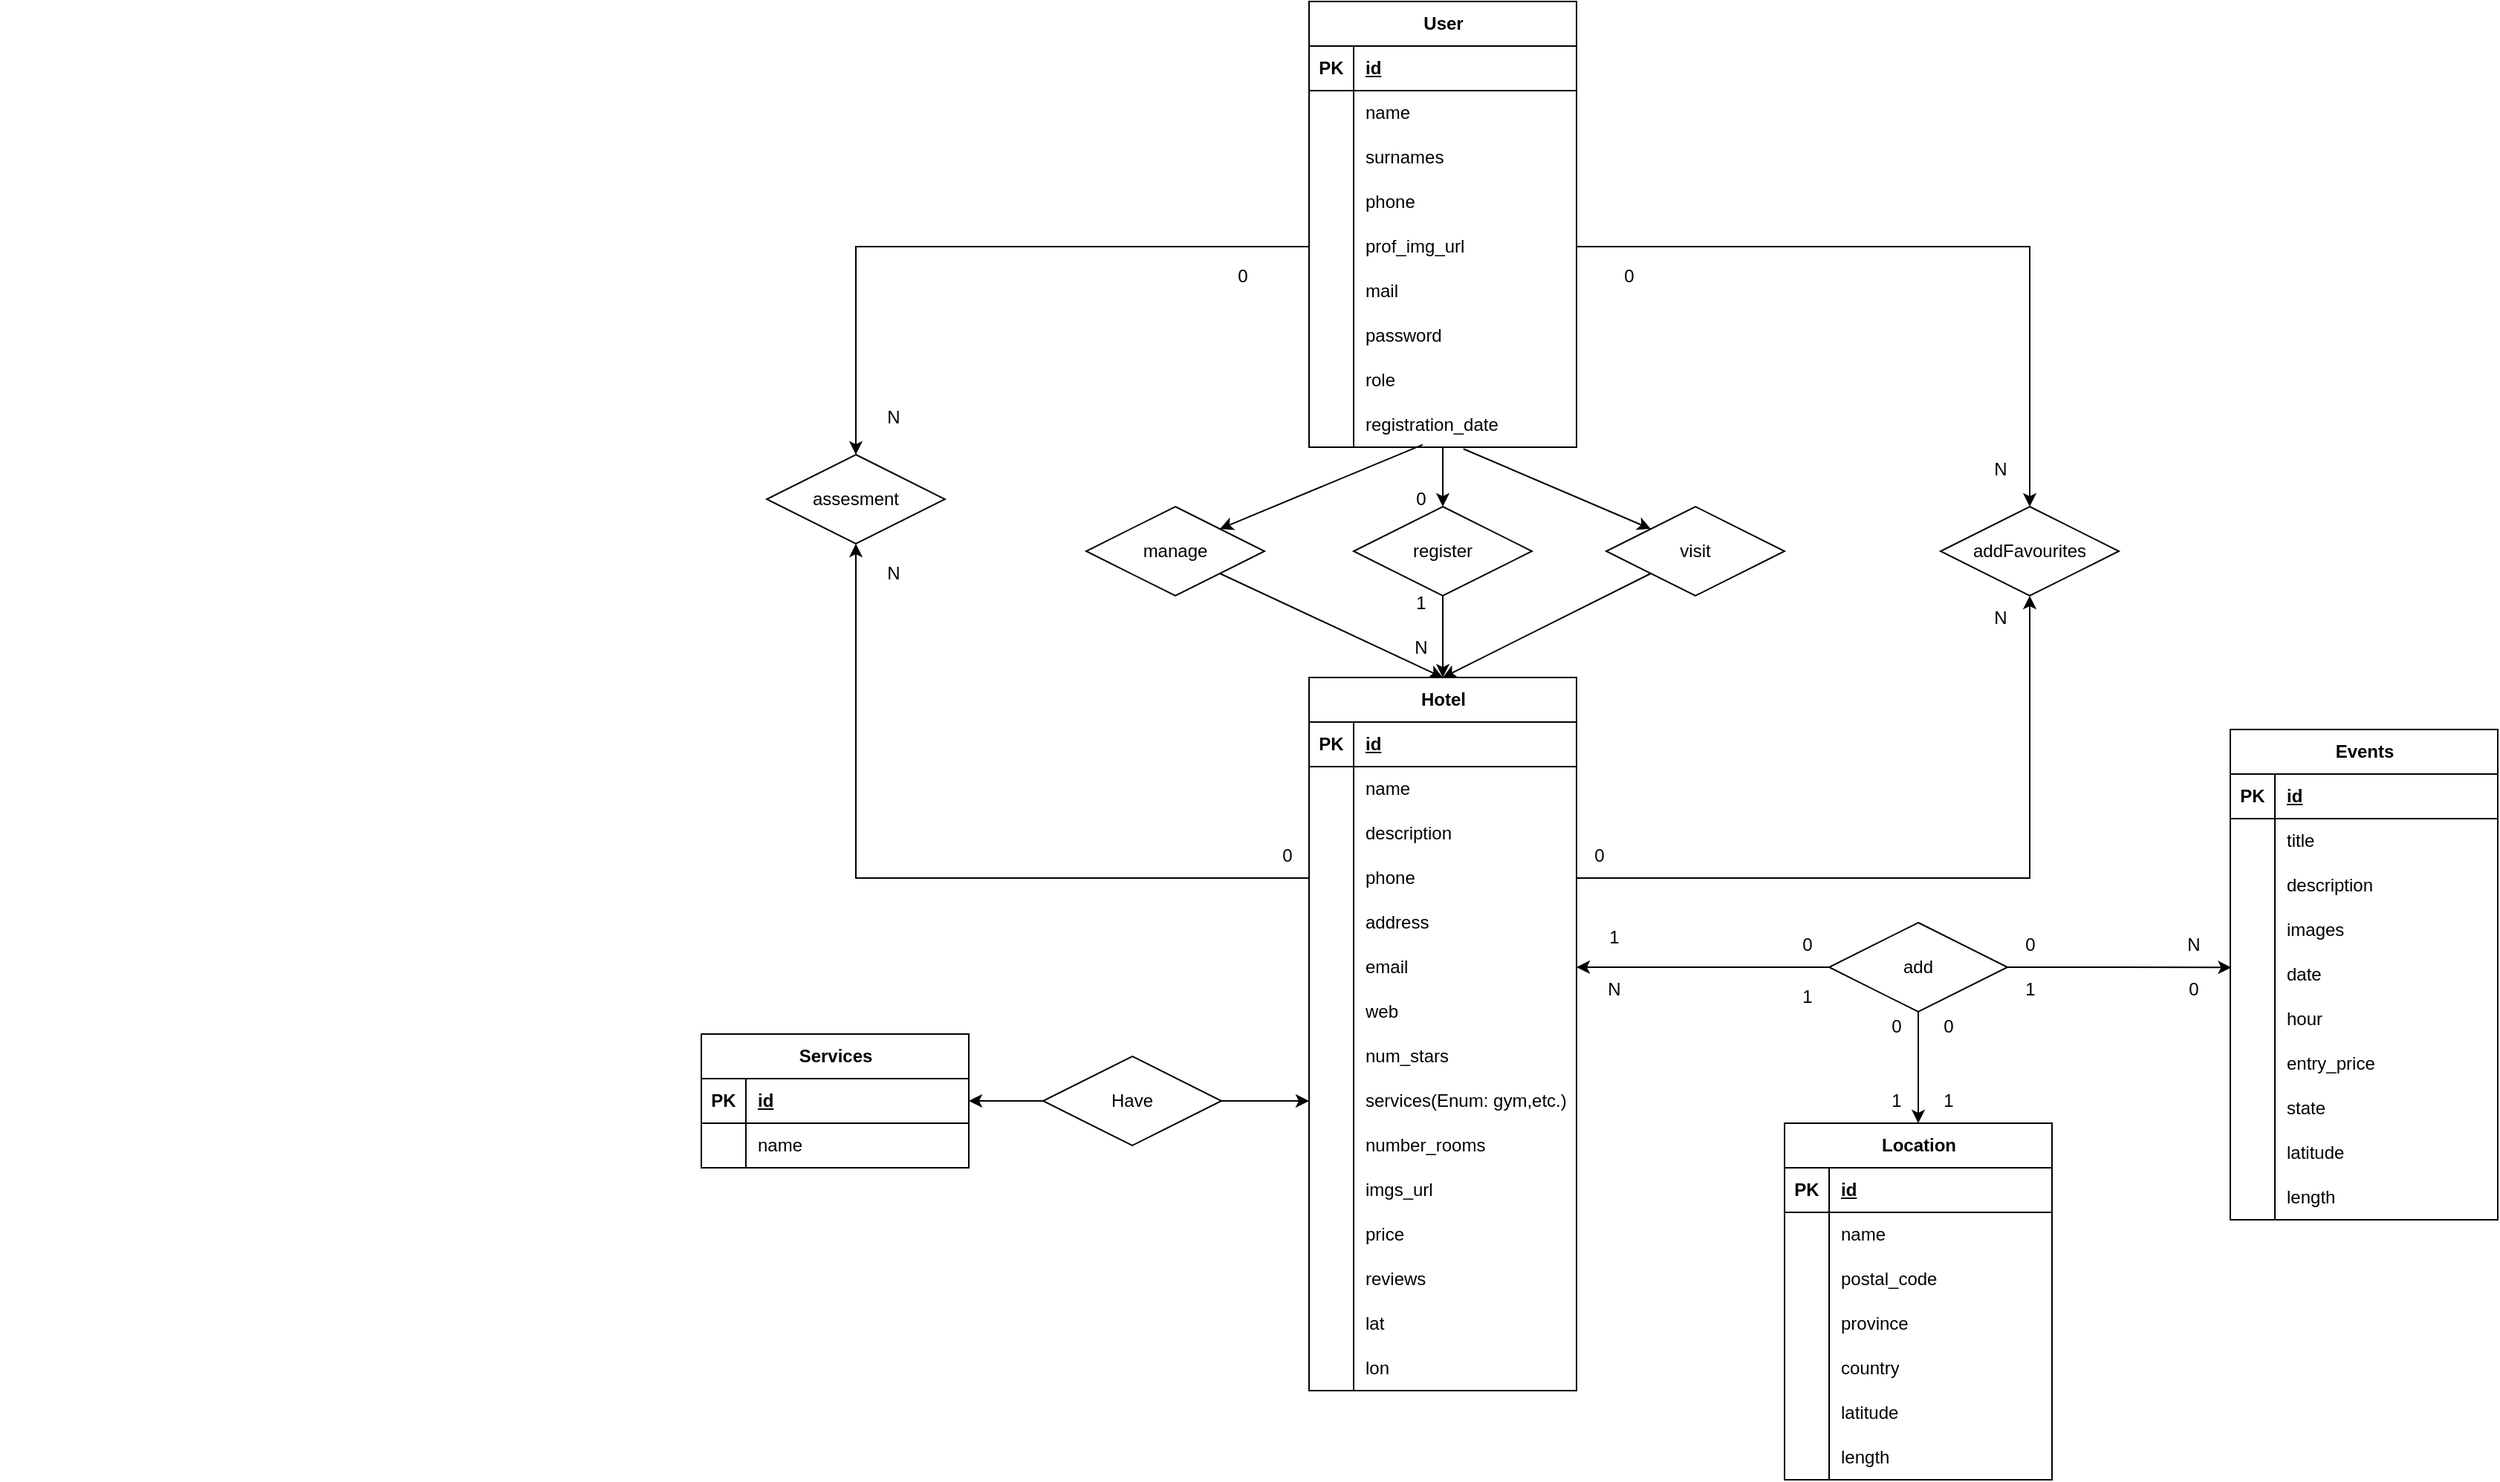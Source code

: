 <mxfile version="22.1.3" type="github">
  <diagram id="R2lEEEUBdFMjLlhIrx00" name="Page-1">
    <mxGraphModel dx="2085" dy="1775" grid="1" gridSize="10" guides="1" tooltips="1" connect="1" arrows="1" fold="1" page="1" pageScale="1" pageWidth="850" pageHeight="1100" math="0" shadow="0" extFonts="Permanent Marker^https://fonts.googleapis.com/css?family=Permanent+Marker">
      <root>
        <mxCell id="0" />
        <mxCell id="1" parent="0" />
        <mxCell id="hOJU-VOxT2TKuae6SM4Y-1" value="User" style="shape=table;startSize=30;container=1;collapsible=1;childLayout=tableLayout;fixedRows=1;rowLines=0;fontStyle=1;align=center;resizeLast=1;html=1;" parent="1" vertex="1">
          <mxGeometry x="790" y="-30" width="180" height="300" as="geometry" />
        </mxCell>
        <mxCell id="hOJU-VOxT2TKuae6SM4Y-2" value="" style="shape=tableRow;horizontal=0;startSize=0;swimlaneHead=0;swimlaneBody=0;fillColor=none;collapsible=0;dropTarget=0;points=[[0,0.5],[1,0.5]];portConstraint=eastwest;top=0;left=0;right=0;bottom=1;" parent="hOJU-VOxT2TKuae6SM4Y-1" vertex="1">
          <mxGeometry y="30" width="180" height="30" as="geometry" />
        </mxCell>
        <mxCell id="hOJU-VOxT2TKuae6SM4Y-3" value="PK" style="shape=partialRectangle;connectable=0;fillColor=none;top=0;left=0;bottom=0;right=0;fontStyle=1;overflow=hidden;whiteSpace=wrap;html=1;" parent="hOJU-VOxT2TKuae6SM4Y-2" vertex="1">
          <mxGeometry width="30" height="30" as="geometry">
            <mxRectangle width="30" height="30" as="alternateBounds" />
          </mxGeometry>
        </mxCell>
        <mxCell id="hOJU-VOxT2TKuae6SM4Y-4" value="id" style="shape=partialRectangle;connectable=0;fillColor=none;top=0;left=0;bottom=0;right=0;align=left;spacingLeft=6;fontStyle=5;overflow=hidden;whiteSpace=wrap;html=1;" parent="hOJU-VOxT2TKuae6SM4Y-2" vertex="1">
          <mxGeometry x="30" width="150" height="30" as="geometry">
            <mxRectangle width="150" height="30" as="alternateBounds" />
          </mxGeometry>
        </mxCell>
        <mxCell id="hOJU-VOxT2TKuae6SM4Y-5" value="" style="shape=tableRow;horizontal=0;startSize=0;swimlaneHead=0;swimlaneBody=0;fillColor=none;collapsible=0;dropTarget=0;points=[[0,0.5],[1,0.5]];portConstraint=eastwest;top=0;left=0;right=0;bottom=0;" parent="hOJU-VOxT2TKuae6SM4Y-1" vertex="1">
          <mxGeometry y="60" width="180" height="30" as="geometry" />
        </mxCell>
        <mxCell id="hOJU-VOxT2TKuae6SM4Y-6" value="" style="shape=partialRectangle;connectable=0;fillColor=none;top=0;left=0;bottom=0;right=0;editable=1;overflow=hidden;whiteSpace=wrap;html=1;" parent="hOJU-VOxT2TKuae6SM4Y-5" vertex="1">
          <mxGeometry width="30" height="30" as="geometry">
            <mxRectangle width="30" height="30" as="alternateBounds" />
          </mxGeometry>
        </mxCell>
        <mxCell id="hOJU-VOxT2TKuae6SM4Y-7" value="name" style="shape=partialRectangle;connectable=0;fillColor=none;top=0;left=0;bottom=0;right=0;align=left;spacingLeft=6;overflow=hidden;whiteSpace=wrap;html=1;" parent="hOJU-VOxT2TKuae6SM4Y-5" vertex="1">
          <mxGeometry x="30" width="150" height="30" as="geometry">
            <mxRectangle width="150" height="30" as="alternateBounds" />
          </mxGeometry>
        </mxCell>
        <mxCell id="hOJU-VOxT2TKuae6SM4Y-8" value="" style="shape=tableRow;horizontal=0;startSize=0;swimlaneHead=0;swimlaneBody=0;fillColor=none;collapsible=0;dropTarget=0;points=[[0,0.5],[1,0.5]];portConstraint=eastwest;top=0;left=0;right=0;bottom=0;" parent="hOJU-VOxT2TKuae6SM4Y-1" vertex="1">
          <mxGeometry y="90" width="180" height="30" as="geometry" />
        </mxCell>
        <mxCell id="hOJU-VOxT2TKuae6SM4Y-9" value="" style="shape=partialRectangle;connectable=0;fillColor=none;top=0;left=0;bottom=0;right=0;editable=1;overflow=hidden;whiteSpace=wrap;html=1;" parent="hOJU-VOxT2TKuae6SM4Y-8" vertex="1">
          <mxGeometry width="30" height="30" as="geometry">
            <mxRectangle width="30" height="30" as="alternateBounds" />
          </mxGeometry>
        </mxCell>
        <mxCell id="hOJU-VOxT2TKuae6SM4Y-10" value="surnames" style="shape=partialRectangle;connectable=0;fillColor=none;top=0;left=0;bottom=0;right=0;align=left;spacingLeft=6;overflow=hidden;whiteSpace=wrap;html=1;" parent="hOJU-VOxT2TKuae6SM4Y-8" vertex="1">
          <mxGeometry x="30" width="150" height="30" as="geometry">
            <mxRectangle width="150" height="30" as="alternateBounds" />
          </mxGeometry>
        </mxCell>
        <mxCell id="hOJU-VOxT2TKuae6SM4Y-11" value="" style="shape=tableRow;horizontal=0;startSize=0;swimlaneHead=0;swimlaneBody=0;fillColor=none;collapsible=0;dropTarget=0;points=[[0,0.5],[1,0.5]];portConstraint=eastwest;top=0;left=0;right=0;bottom=0;" parent="hOJU-VOxT2TKuae6SM4Y-1" vertex="1">
          <mxGeometry y="120" width="180" height="30" as="geometry" />
        </mxCell>
        <mxCell id="hOJU-VOxT2TKuae6SM4Y-12" value="" style="shape=partialRectangle;connectable=0;fillColor=none;top=0;left=0;bottom=0;right=0;editable=1;overflow=hidden;whiteSpace=wrap;html=1;" parent="hOJU-VOxT2TKuae6SM4Y-11" vertex="1">
          <mxGeometry width="30" height="30" as="geometry">
            <mxRectangle width="30" height="30" as="alternateBounds" />
          </mxGeometry>
        </mxCell>
        <mxCell id="hOJU-VOxT2TKuae6SM4Y-13" value="phone" style="shape=partialRectangle;connectable=0;fillColor=none;top=0;left=0;bottom=0;right=0;align=left;spacingLeft=6;overflow=hidden;whiteSpace=wrap;html=1;" parent="hOJU-VOxT2TKuae6SM4Y-11" vertex="1">
          <mxGeometry x="30" width="150" height="30" as="geometry">
            <mxRectangle width="150" height="30" as="alternateBounds" />
          </mxGeometry>
        </mxCell>
        <mxCell id="hOJU-VOxT2TKuae6SM4Y-14" style="shape=tableRow;horizontal=0;startSize=0;swimlaneHead=0;swimlaneBody=0;fillColor=none;collapsible=0;dropTarget=0;points=[[0,0.5],[1,0.5]];portConstraint=eastwest;top=0;left=0;right=0;bottom=0;" parent="hOJU-VOxT2TKuae6SM4Y-1" vertex="1">
          <mxGeometry y="150" width="180" height="30" as="geometry" />
        </mxCell>
        <mxCell id="hOJU-VOxT2TKuae6SM4Y-15" style="shape=partialRectangle;connectable=0;fillColor=none;top=0;left=0;bottom=0;right=0;editable=1;overflow=hidden;whiteSpace=wrap;html=1;" parent="hOJU-VOxT2TKuae6SM4Y-14" vertex="1">
          <mxGeometry width="30" height="30" as="geometry">
            <mxRectangle width="30" height="30" as="alternateBounds" />
          </mxGeometry>
        </mxCell>
        <mxCell id="hOJU-VOxT2TKuae6SM4Y-16" value="prof_img_url" style="shape=partialRectangle;connectable=0;fillColor=none;top=0;left=0;bottom=0;right=0;align=left;spacingLeft=6;overflow=hidden;whiteSpace=wrap;html=1;" parent="hOJU-VOxT2TKuae6SM4Y-14" vertex="1">
          <mxGeometry x="30" width="150" height="30" as="geometry">
            <mxRectangle width="150" height="30" as="alternateBounds" />
          </mxGeometry>
        </mxCell>
        <mxCell id="hOJU-VOxT2TKuae6SM4Y-17" style="shape=tableRow;horizontal=0;startSize=0;swimlaneHead=0;swimlaneBody=0;fillColor=none;collapsible=0;dropTarget=0;points=[[0,0.5],[1,0.5]];portConstraint=eastwest;top=0;left=0;right=0;bottom=0;" parent="hOJU-VOxT2TKuae6SM4Y-1" vertex="1">
          <mxGeometry y="180" width="180" height="30" as="geometry" />
        </mxCell>
        <mxCell id="hOJU-VOxT2TKuae6SM4Y-18" style="shape=partialRectangle;connectable=0;fillColor=none;top=0;left=0;bottom=0;right=0;editable=1;overflow=hidden;whiteSpace=wrap;html=1;" parent="hOJU-VOxT2TKuae6SM4Y-17" vertex="1">
          <mxGeometry width="30" height="30" as="geometry">
            <mxRectangle width="30" height="30" as="alternateBounds" />
          </mxGeometry>
        </mxCell>
        <mxCell id="hOJU-VOxT2TKuae6SM4Y-19" value="mail" style="shape=partialRectangle;connectable=0;fillColor=none;top=0;left=0;bottom=0;right=0;align=left;spacingLeft=6;overflow=hidden;whiteSpace=wrap;html=1;" parent="hOJU-VOxT2TKuae6SM4Y-17" vertex="1">
          <mxGeometry x="30" width="150" height="30" as="geometry">
            <mxRectangle width="150" height="30" as="alternateBounds" />
          </mxGeometry>
        </mxCell>
        <mxCell id="hOJU-VOxT2TKuae6SM4Y-20" style="shape=tableRow;horizontal=0;startSize=0;swimlaneHead=0;swimlaneBody=0;fillColor=none;collapsible=0;dropTarget=0;points=[[0,0.5],[1,0.5]];portConstraint=eastwest;top=0;left=0;right=0;bottom=0;" parent="hOJU-VOxT2TKuae6SM4Y-1" vertex="1">
          <mxGeometry y="210" width="180" height="30" as="geometry" />
        </mxCell>
        <mxCell id="hOJU-VOxT2TKuae6SM4Y-21" style="shape=partialRectangle;connectable=0;fillColor=none;top=0;left=0;bottom=0;right=0;editable=1;overflow=hidden;whiteSpace=wrap;html=1;" parent="hOJU-VOxT2TKuae6SM4Y-20" vertex="1">
          <mxGeometry width="30" height="30" as="geometry">
            <mxRectangle width="30" height="30" as="alternateBounds" />
          </mxGeometry>
        </mxCell>
        <mxCell id="hOJU-VOxT2TKuae6SM4Y-22" value="password" style="shape=partialRectangle;connectable=0;fillColor=none;top=0;left=0;bottom=0;right=0;align=left;spacingLeft=6;overflow=hidden;whiteSpace=wrap;html=1;" parent="hOJU-VOxT2TKuae6SM4Y-20" vertex="1">
          <mxGeometry x="30" width="150" height="30" as="geometry">
            <mxRectangle width="150" height="30" as="alternateBounds" />
          </mxGeometry>
        </mxCell>
        <mxCell id="1pfDVs396CeREm1PhsZO-1" style="shape=tableRow;horizontal=0;startSize=0;swimlaneHead=0;swimlaneBody=0;fillColor=none;collapsible=0;dropTarget=0;points=[[0,0.5],[1,0.5]];portConstraint=eastwest;top=0;left=0;right=0;bottom=0;" parent="hOJU-VOxT2TKuae6SM4Y-1" vertex="1">
          <mxGeometry y="240" width="180" height="30" as="geometry" />
        </mxCell>
        <mxCell id="1pfDVs396CeREm1PhsZO-2" style="shape=partialRectangle;connectable=0;fillColor=none;top=0;left=0;bottom=0;right=0;editable=1;overflow=hidden;whiteSpace=wrap;html=1;" parent="1pfDVs396CeREm1PhsZO-1" vertex="1">
          <mxGeometry width="30" height="30" as="geometry">
            <mxRectangle width="30" height="30" as="alternateBounds" />
          </mxGeometry>
        </mxCell>
        <mxCell id="1pfDVs396CeREm1PhsZO-3" value="role" style="shape=partialRectangle;connectable=0;fillColor=none;top=0;left=0;bottom=0;right=0;align=left;spacingLeft=6;overflow=hidden;whiteSpace=wrap;html=1;" parent="1pfDVs396CeREm1PhsZO-1" vertex="1">
          <mxGeometry x="30" width="150" height="30" as="geometry">
            <mxRectangle width="150" height="30" as="alternateBounds" />
          </mxGeometry>
        </mxCell>
        <mxCell id="1pfDVs396CeREm1PhsZO-4" style="shape=tableRow;horizontal=0;startSize=0;swimlaneHead=0;swimlaneBody=0;fillColor=none;collapsible=0;dropTarget=0;points=[[0,0.5],[1,0.5]];portConstraint=eastwest;top=0;left=0;right=0;bottom=0;" parent="hOJU-VOxT2TKuae6SM4Y-1" vertex="1">
          <mxGeometry y="270" width="180" height="30" as="geometry" />
        </mxCell>
        <mxCell id="1pfDVs396CeREm1PhsZO-5" style="shape=partialRectangle;connectable=0;fillColor=none;top=0;left=0;bottom=0;right=0;editable=1;overflow=hidden;whiteSpace=wrap;html=1;" parent="1pfDVs396CeREm1PhsZO-4" vertex="1">
          <mxGeometry width="30" height="30" as="geometry">
            <mxRectangle width="30" height="30" as="alternateBounds" />
          </mxGeometry>
        </mxCell>
        <mxCell id="1pfDVs396CeREm1PhsZO-6" value="registration_date" style="shape=partialRectangle;connectable=0;fillColor=none;top=0;left=0;bottom=0;right=0;align=left;spacingLeft=6;overflow=hidden;whiteSpace=wrap;html=1;" parent="1pfDVs396CeREm1PhsZO-4" vertex="1">
          <mxGeometry x="30" width="150" height="30" as="geometry">
            <mxRectangle width="150" height="30" as="alternateBounds" />
          </mxGeometry>
        </mxCell>
        <mxCell id="Bw0TD4khAujSeWxw84zv-107" style="rounded=0;orthogonalLoop=1;jettySize=auto;html=1;entryX=0;entryY=0;entryDx=0;entryDy=0;exitX=0.577;exitY=1.037;exitDx=0;exitDy=0;exitPerimeter=0;" parent="1" source="1pfDVs396CeREm1PhsZO-4" target="Bw0TD4khAujSeWxw84zv-101" edge="1">
          <mxGeometry relative="1" as="geometry">
            <mxPoint x="1130" y="505" as="sourcePoint" />
          </mxGeometry>
        </mxCell>
        <mxCell id="Bw0TD4khAujSeWxw84zv-106" style="rounded=0;orthogonalLoop=1;jettySize=auto;html=1;entryX=0.5;entryY=0;entryDx=0;entryDy=0;" parent="1" source="1pfDVs396CeREm1PhsZO-4" target="Bw0TD4khAujSeWxw84zv-8" edge="1">
          <mxGeometry relative="1" as="geometry">
            <mxPoint x="880" y="505" as="sourcePoint" />
          </mxGeometry>
        </mxCell>
        <mxCell id="hOJU-VOxT2TKuae6SM4Y-68" value="Events" style="shape=table;startSize=30;container=1;collapsible=1;childLayout=tableLayout;fixedRows=1;rowLines=0;fontStyle=1;align=center;resizeLast=1;html=1;" parent="1" vertex="1">
          <mxGeometry x="1410" y="460" width="180" height="330" as="geometry" />
        </mxCell>
        <mxCell id="hOJU-VOxT2TKuae6SM4Y-69" value="" style="shape=tableRow;horizontal=0;startSize=0;swimlaneHead=0;swimlaneBody=0;fillColor=none;collapsible=0;dropTarget=0;points=[[0,0.5],[1,0.5]];portConstraint=eastwest;top=0;left=0;right=0;bottom=1;" parent="hOJU-VOxT2TKuae6SM4Y-68" vertex="1">
          <mxGeometry y="30" width="180" height="30" as="geometry" />
        </mxCell>
        <mxCell id="hOJU-VOxT2TKuae6SM4Y-70" value="PK" style="shape=partialRectangle;connectable=0;fillColor=none;top=0;left=0;bottom=0;right=0;fontStyle=1;overflow=hidden;whiteSpace=wrap;html=1;" parent="hOJU-VOxT2TKuae6SM4Y-69" vertex="1">
          <mxGeometry width="30" height="30" as="geometry">
            <mxRectangle width="30" height="30" as="alternateBounds" />
          </mxGeometry>
        </mxCell>
        <mxCell id="hOJU-VOxT2TKuae6SM4Y-71" value="id" style="shape=partialRectangle;connectable=0;fillColor=none;top=0;left=0;bottom=0;right=0;align=left;spacingLeft=6;fontStyle=5;overflow=hidden;whiteSpace=wrap;html=1;" parent="hOJU-VOxT2TKuae6SM4Y-69" vertex="1">
          <mxGeometry x="30" width="150" height="30" as="geometry">
            <mxRectangle width="150" height="30" as="alternateBounds" />
          </mxGeometry>
        </mxCell>
        <mxCell id="hOJU-VOxT2TKuae6SM4Y-72" value="" style="shape=tableRow;horizontal=0;startSize=0;swimlaneHead=0;swimlaneBody=0;fillColor=none;collapsible=0;dropTarget=0;points=[[0,0.5],[1,0.5]];portConstraint=eastwest;top=0;left=0;right=0;bottom=0;" parent="hOJU-VOxT2TKuae6SM4Y-68" vertex="1">
          <mxGeometry y="60" width="180" height="30" as="geometry" />
        </mxCell>
        <mxCell id="hOJU-VOxT2TKuae6SM4Y-73" value="" style="shape=partialRectangle;connectable=0;fillColor=none;top=0;left=0;bottom=0;right=0;editable=1;overflow=hidden;whiteSpace=wrap;html=1;" parent="hOJU-VOxT2TKuae6SM4Y-72" vertex="1">
          <mxGeometry width="30" height="30" as="geometry">
            <mxRectangle width="30" height="30" as="alternateBounds" />
          </mxGeometry>
        </mxCell>
        <mxCell id="hOJU-VOxT2TKuae6SM4Y-74" value="title" style="shape=partialRectangle;connectable=0;fillColor=none;top=0;left=0;bottom=0;right=0;align=left;spacingLeft=6;overflow=hidden;whiteSpace=wrap;html=1;" parent="hOJU-VOxT2TKuae6SM4Y-72" vertex="1">
          <mxGeometry x="30" width="150" height="30" as="geometry">
            <mxRectangle width="150" height="30" as="alternateBounds" />
          </mxGeometry>
        </mxCell>
        <mxCell id="hOJU-VOxT2TKuae6SM4Y-75" value="" style="shape=tableRow;horizontal=0;startSize=0;swimlaneHead=0;swimlaneBody=0;fillColor=none;collapsible=0;dropTarget=0;points=[[0,0.5],[1,0.5]];portConstraint=eastwest;top=0;left=0;right=0;bottom=0;" parent="hOJU-VOxT2TKuae6SM4Y-68" vertex="1">
          <mxGeometry y="90" width="180" height="30" as="geometry" />
        </mxCell>
        <mxCell id="hOJU-VOxT2TKuae6SM4Y-76" value="" style="shape=partialRectangle;connectable=0;fillColor=none;top=0;left=0;bottom=0;right=0;editable=1;overflow=hidden;whiteSpace=wrap;html=1;" parent="hOJU-VOxT2TKuae6SM4Y-75" vertex="1">
          <mxGeometry width="30" height="30" as="geometry">
            <mxRectangle width="30" height="30" as="alternateBounds" />
          </mxGeometry>
        </mxCell>
        <mxCell id="hOJU-VOxT2TKuae6SM4Y-77" value="description" style="shape=partialRectangle;connectable=0;fillColor=none;top=0;left=0;bottom=0;right=0;align=left;spacingLeft=6;overflow=hidden;whiteSpace=wrap;html=1;" parent="hOJU-VOxT2TKuae6SM4Y-75" vertex="1">
          <mxGeometry x="30" width="150" height="30" as="geometry">
            <mxRectangle width="150" height="30" as="alternateBounds" />
          </mxGeometry>
        </mxCell>
        <mxCell id="hOJU-VOxT2TKuae6SM4Y-78" value="" style="shape=tableRow;horizontal=0;startSize=0;swimlaneHead=0;swimlaneBody=0;fillColor=none;collapsible=0;dropTarget=0;points=[[0,0.5],[1,0.5]];portConstraint=eastwest;top=0;left=0;right=0;bottom=0;" parent="hOJU-VOxT2TKuae6SM4Y-68" vertex="1">
          <mxGeometry y="120" width="180" height="30" as="geometry" />
        </mxCell>
        <mxCell id="hOJU-VOxT2TKuae6SM4Y-79" value="" style="shape=partialRectangle;connectable=0;fillColor=none;top=0;left=0;bottom=0;right=0;editable=1;overflow=hidden;whiteSpace=wrap;html=1;" parent="hOJU-VOxT2TKuae6SM4Y-78" vertex="1">
          <mxGeometry width="30" height="30" as="geometry">
            <mxRectangle width="30" height="30" as="alternateBounds" />
          </mxGeometry>
        </mxCell>
        <mxCell id="hOJU-VOxT2TKuae6SM4Y-80" value="images" style="shape=partialRectangle;connectable=0;fillColor=none;top=0;left=0;bottom=0;right=0;align=left;spacingLeft=6;overflow=hidden;whiteSpace=wrap;html=1;" parent="hOJU-VOxT2TKuae6SM4Y-78" vertex="1">
          <mxGeometry x="30" width="150" height="30" as="geometry">
            <mxRectangle width="150" height="30" as="alternateBounds" />
          </mxGeometry>
        </mxCell>
        <mxCell id="hOJU-VOxT2TKuae6SM4Y-81" style="shape=tableRow;horizontal=0;startSize=0;swimlaneHead=0;swimlaneBody=0;fillColor=none;collapsible=0;dropTarget=0;points=[[0,0.5],[1,0.5]];portConstraint=eastwest;top=0;left=0;right=0;bottom=0;" parent="hOJU-VOxT2TKuae6SM4Y-68" vertex="1">
          <mxGeometry y="150" width="180" height="30" as="geometry" />
        </mxCell>
        <mxCell id="hOJU-VOxT2TKuae6SM4Y-82" style="shape=partialRectangle;connectable=0;fillColor=none;top=0;left=0;bottom=0;right=0;editable=1;overflow=hidden;whiteSpace=wrap;html=1;" parent="hOJU-VOxT2TKuae6SM4Y-81" vertex="1">
          <mxGeometry width="30" height="30" as="geometry">
            <mxRectangle width="30" height="30" as="alternateBounds" />
          </mxGeometry>
        </mxCell>
        <mxCell id="hOJU-VOxT2TKuae6SM4Y-83" value="date" style="shape=partialRectangle;connectable=0;fillColor=none;top=0;left=0;bottom=0;right=0;align=left;spacingLeft=6;overflow=hidden;whiteSpace=wrap;html=1;" parent="hOJU-VOxT2TKuae6SM4Y-81" vertex="1">
          <mxGeometry x="30" width="150" height="30" as="geometry">
            <mxRectangle width="150" height="30" as="alternateBounds" />
          </mxGeometry>
        </mxCell>
        <mxCell id="hOJU-VOxT2TKuae6SM4Y-84" style="shape=tableRow;horizontal=0;startSize=0;swimlaneHead=0;swimlaneBody=0;fillColor=none;collapsible=0;dropTarget=0;points=[[0,0.5],[1,0.5]];portConstraint=eastwest;top=0;left=0;right=0;bottom=0;" parent="hOJU-VOxT2TKuae6SM4Y-68" vertex="1">
          <mxGeometry y="180" width="180" height="30" as="geometry" />
        </mxCell>
        <mxCell id="hOJU-VOxT2TKuae6SM4Y-85" style="shape=partialRectangle;connectable=0;fillColor=none;top=0;left=0;bottom=0;right=0;editable=1;overflow=hidden;whiteSpace=wrap;html=1;" parent="hOJU-VOxT2TKuae6SM4Y-84" vertex="1">
          <mxGeometry width="30" height="30" as="geometry">
            <mxRectangle width="30" height="30" as="alternateBounds" />
          </mxGeometry>
        </mxCell>
        <mxCell id="hOJU-VOxT2TKuae6SM4Y-86" value="hour" style="shape=partialRectangle;connectable=0;fillColor=none;top=0;left=0;bottom=0;right=0;align=left;spacingLeft=6;overflow=hidden;whiteSpace=wrap;html=1;" parent="hOJU-VOxT2TKuae6SM4Y-84" vertex="1">
          <mxGeometry x="30" width="150" height="30" as="geometry">
            <mxRectangle width="150" height="30" as="alternateBounds" />
          </mxGeometry>
        </mxCell>
        <mxCell id="hOJU-VOxT2TKuae6SM4Y-90" style="shape=tableRow;horizontal=0;startSize=0;swimlaneHead=0;swimlaneBody=0;fillColor=none;collapsible=0;dropTarget=0;points=[[0,0.5],[1,0.5]];portConstraint=eastwest;top=0;left=0;right=0;bottom=0;" parent="hOJU-VOxT2TKuae6SM4Y-68" vertex="1">
          <mxGeometry y="210" width="180" height="30" as="geometry" />
        </mxCell>
        <mxCell id="hOJU-VOxT2TKuae6SM4Y-91" style="shape=partialRectangle;connectable=0;fillColor=none;top=0;left=0;bottom=0;right=0;editable=1;overflow=hidden;whiteSpace=wrap;html=1;" parent="hOJU-VOxT2TKuae6SM4Y-90" vertex="1">
          <mxGeometry width="30" height="30" as="geometry">
            <mxRectangle width="30" height="30" as="alternateBounds" />
          </mxGeometry>
        </mxCell>
        <mxCell id="hOJU-VOxT2TKuae6SM4Y-92" value="entry_price" style="shape=partialRectangle;connectable=0;fillColor=none;top=0;left=0;bottom=0;right=0;align=left;spacingLeft=6;overflow=hidden;whiteSpace=wrap;html=1;" parent="hOJU-VOxT2TKuae6SM4Y-90" vertex="1">
          <mxGeometry x="30" width="150" height="30" as="geometry">
            <mxRectangle width="150" height="30" as="alternateBounds" />
          </mxGeometry>
        </mxCell>
        <mxCell id="hOJU-VOxT2TKuae6SM4Y-93" style="shape=tableRow;horizontal=0;startSize=0;swimlaneHead=0;swimlaneBody=0;fillColor=none;collapsible=0;dropTarget=0;points=[[0,0.5],[1,0.5]];portConstraint=eastwest;top=0;left=0;right=0;bottom=0;" parent="hOJU-VOxT2TKuae6SM4Y-68" vertex="1">
          <mxGeometry y="240" width="180" height="30" as="geometry" />
        </mxCell>
        <mxCell id="hOJU-VOxT2TKuae6SM4Y-94" style="shape=partialRectangle;connectable=0;fillColor=none;top=0;left=0;bottom=0;right=0;editable=1;overflow=hidden;whiteSpace=wrap;html=1;" parent="hOJU-VOxT2TKuae6SM4Y-93" vertex="1">
          <mxGeometry width="30" height="30" as="geometry">
            <mxRectangle width="30" height="30" as="alternateBounds" />
          </mxGeometry>
        </mxCell>
        <mxCell id="hOJU-VOxT2TKuae6SM4Y-95" value="state" style="shape=partialRectangle;connectable=0;fillColor=none;top=0;left=0;bottom=0;right=0;align=left;spacingLeft=6;overflow=hidden;whiteSpace=wrap;html=1;" parent="hOJU-VOxT2TKuae6SM4Y-93" vertex="1">
          <mxGeometry x="30" width="150" height="30" as="geometry">
            <mxRectangle width="150" height="30" as="alternateBounds" />
          </mxGeometry>
        </mxCell>
        <mxCell id="JW4lYERBbywSR2ZDO3bH-9" style="shape=tableRow;horizontal=0;startSize=0;swimlaneHead=0;swimlaneBody=0;fillColor=none;collapsible=0;dropTarget=0;points=[[0,0.5],[1,0.5]];portConstraint=eastwest;top=0;left=0;right=0;bottom=0;" parent="hOJU-VOxT2TKuae6SM4Y-68" vertex="1">
          <mxGeometry y="270" width="180" height="30" as="geometry" />
        </mxCell>
        <mxCell id="JW4lYERBbywSR2ZDO3bH-10" style="shape=partialRectangle;connectable=0;fillColor=none;top=0;left=0;bottom=0;right=0;editable=1;overflow=hidden;whiteSpace=wrap;html=1;" parent="JW4lYERBbywSR2ZDO3bH-9" vertex="1">
          <mxGeometry width="30" height="30" as="geometry">
            <mxRectangle width="30" height="30" as="alternateBounds" />
          </mxGeometry>
        </mxCell>
        <mxCell id="JW4lYERBbywSR2ZDO3bH-11" value="latitude" style="shape=partialRectangle;connectable=0;fillColor=none;top=0;left=0;bottom=0;right=0;align=left;spacingLeft=6;overflow=hidden;whiteSpace=wrap;html=1;" parent="JW4lYERBbywSR2ZDO3bH-9" vertex="1">
          <mxGeometry x="30" width="150" height="30" as="geometry">
            <mxRectangle width="150" height="30" as="alternateBounds" />
          </mxGeometry>
        </mxCell>
        <mxCell id="JW4lYERBbywSR2ZDO3bH-15" style="shape=tableRow;horizontal=0;startSize=0;swimlaneHead=0;swimlaneBody=0;fillColor=none;collapsible=0;dropTarget=0;points=[[0,0.5],[1,0.5]];portConstraint=eastwest;top=0;left=0;right=0;bottom=0;" parent="hOJU-VOxT2TKuae6SM4Y-68" vertex="1">
          <mxGeometry y="300" width="180" height="30" as="geometry" />
        </mxCell>
        <mxCell id="JW4lYERBbywSR2ZDO3bH-16" style="shape=partialRectangle;connectable=0;fillColor=none;top=0;left=0;bottom=0;right=0;editable=1;overflow=hidden;whiteSpace=wrap;html=1;" parent="JW4lYERBbywSR2ZDO3bH-15" vertex="1">
          <mxGeometry width="30" height="30" as="geometry">
            <mxRectangle width="30" height="30" as="alternateBounds" />
          </mxGeometry>
        </mxCell>
        <mxCell id="JW4lYERBbywSR2ZDO3bH-17" value="length" style="shape=partialRectangle;connectable=0;fillColor=none;top=0;left=0;bottom=0;right=0;align=left;spacingLeft=6;overflow=hidden;whiteSpace=wrap;html=1;" parent="JW4lYERBbywSR2ZDO3bH-15" vertex="1">
          <mxGeometry x="30" width="150" height="30" as="geometry">
            <mxRectangle width="150" height="30" as="alternateBounds" />
          </mxGeometry>
        </mxCell>
        <mxCell id="hOJU-VOxT2TKuae6SM4Y-99" value="" style="shape=tableRow;horizontal=0;startSize=0;swimlaneHead=0;swimlaneBody=0;fillColor=none;collapsible=0;dropTarget=0;points=[[0,0.5],[1,0.5]];portConstraint=eastwest;top=0;left=0;right=0;bottom=0;" parent="1" vertex="1">
          <mxGeometry x="-90" y="560" width="180" height="30" as="geometry" />
        </mxCell>
        <mxCell id="hOJU-VOxT2TKuae6SM4Y-100" value="" style="shape=partialRectangle;connectable=0;fillColor=none;top=0;left=0;bottom=0;right=0;editable=1;overflow=hidden;whiteSpace=wrap;html=1;" parent="hOJU-VOxT2TKuae6SM4Y-99" vertex="1">
          <mxGeometry width="30" height="30" as="geometry">
            <mxRectangle width="30" height="30" as="alternateBounds" />
          </mxGeometry>
        </mxCell>
        <mxCell id="hOJU-VOxT2TKuae6SM4Y-102" value="" style="shape=tableRow;horizontal=0;startSize=0;swimlaneHead=0;swimlaneBody=0;fillColor=none;collapsible=0;dropTarget=0;points=[[0,0.5],[1,0.5]];portConstraint=eastwest;top=0;left=0;right=0;bottom=0;" parent="1" vertex="1">
          <mxGeometry x="-90" y="590" width="180" height="30" as="geometry" />
        </mxCell>
        <mxCell id="hOJU-VOxT2TKuae6SM4Y-103" value="" style="shape=partialRectangle;connectable=0;fillColor=none;top=0;left=0;bottom=0;right=0;editable=1;overflow=hidden;whiteSpace=wrap;html=1;" parent="hOJU-VOxT2TKuae6SM4Y-102" vertex="1">
          <mxGeometry width="30" height="30" as="geometry">
            <mxRectangle width="30" height="30" as="alternateBounds" />
          </mxGeometry>
        </mxCell>
        <mxCell id="hOJU-VOxT2TKuae6SM4Y-105" value="" style="shape=tableRow;horizontal=0;startSize=0;swimlaneHead=0;swimlaneBody=0;fillColor=none;collapsible=0;dropTarget=0;points=[[0,0.5],[1,0.5]];portConstraint=eastwest;top=0;left=0;right=0;bottom=0;" parent="1" vertex="1">
          <mxGeometry x="-90" y="620" width="180" height="30" as="geometry" />
        </mxCell>
        <mxCell id="hOJU-VOxT2TKuae6SM4Y-106" value="" style="shape=partialRectangle;connectable=0;fillColor=none;top=0;left=0;bottom=0;right=0;editable=1;overflow=hidden;whiteSpace=wrap;html=1;" parent="hOJU-VOxT2TKuae6SM4Y-105" vertex="1">
          <mxGeometry width="30" height="30" as="geometry">
            <mxRectangle width="30" height="30" as="alternateBounds" />
          </mxGeometry>
        </mxCell>
        <mxCell id="hOJU-VOxT2TKuae6SM4Y-108" style="shape=tableRow;horizontal=0;startSize=0;swimlaneHead=0;swimlaneBody=0;fillColor=none;collapsible=0;dropTarget=0;points=[[0,0.5],[1,0.5]];portConstraint=eastwest;top=0;left=0;right=0;bottom=0;" parent="1" vertex="1">
          <mxGeometry x="-90" y="650" width="180" height="30" as="geometry" />
        </mxCell>
        <mxCell id="hOJU-VOxT2TKuae6SM4Y-109" style="shape=partialRectangle;connectable=0;fillColor=none;top=0;left=0;bottom=0;right=0;editable=1;overflow=hidden;whiteSpace=wrap;html=1;" parent="hOJU-VOxT2TKuae6SM4Y-108" vertex="1">
          <mxGeometry width="30" height="30" as="geometry">
            <mxRectangle width="30" height="30" as="alternateBounds" />
          </mxGeometry>
        </mxCell>
        <mxCell id="hOJU-VOxT2TKuae6SM4Y-111" style="shape=tableRow;horizontal=0;startSize=0;swimlaneHead=0;swimlaneBody=0;fillColor=none;collapsible=0;dropTarget=0;points=[[0,0.5],[1,0.5]];portConstraint=eastwest;top=0;left=0;right=0;bottom=0;" parent="1" vertex="1">
          <mxGeometry x="-90" y="680" width="180" height="30" as="geometry" />
        </mxCell>
        <mxCell id="hOJU-VOxT2TKuae6SM4Y-112" style="shape=partialRectangle;connectable=0;fillColor=none;top=0;left=0;bottom=0;right=0;editable=1;overflow=hidden;whiteSpace=wrap;html=1;" parent="hOJU-VOxT2TKuae6SM4Y-111" vertex="1">
          <mxGeometry width="30" height="30" as="geometry">
            <mxRectangle width="30" height="30" as="alternateBounds" />
          </mxGeometry>
        </mxCell>
        <mxCell id="hOJU-VOxT2TKuae6SM4Y-114" style="shape=tableRow;horizontal=0;startSize=0;swimlaneHead=0;swimlaneBody=0;fillColor=none;collapsible=0;dropTarget=0;points=[[0,0.5],[1,0.5]];portConstraint=eastwest;top=0;left=0;right=0;bottom=0;" parent="1" vertex="1">
          <mxGeometry x="-90" y="710" width="180" height="30" as="geometry" />
        </mxCell>
        <mxCell id="hOJU-VOxT2TKuae6SM4Y-115" style="shape=partialRectangle;connectable=0;fillColor=none;top=0;left=0;bottom=0;right=0;editable=1;overflow=hidden;whiteSpace=wrap;html=1;" parent="hOJU-VOxT2TKuae6SM4Y-114" vertex="1">
          <mxGeometry width="30" height="30" as="geometry">
            <mxRectangle width="30" height="30" as="alternateBounds" />
          </mxGeometry>
        </mxCell>
        <mxCell id="hOJU-VOxT2TKuae6SM4Y-117" value="Hotel" style="shape=table;startSize=30;container=1;collapsible=1;childLayout=tableLayout;fixedRows=1;rowLines=0;fontStyle=1;align=center;resizeLast=1;html=1;" parent="1" vertex="1">
          <mxGeometry x="790" y="425" width="180" height="480" as="geometry" />
        </mxCell>
        <mxCell id="hOJU-VOxT2TKuae6SM4Y-118" value="" style="shape=tableRow;horizontal=0;startSize=0;swimlaneHead=0;swimlaneBody=0;fillColor=none;collapsible=0;dropTarget=0;points=[[0,0.5],[1,0.5]];portConstraint=eastwest;top=0;left=0;right=0;bottom=1;" parent="hOJU-VOxT2TKuae6SM4Y-117" vertex="1">
          <mxGeometry y="30" width="180" height="30" as="geometry" />
        </mxCell>
        <mxCell id="hOJU-VOxT2TKuae6SM4Y-119" value="PK" style="shape=partialRectangle;connectable=0;fillColor=none;top=0;left=0;bottom=0;right=0;fontStyle=1;overflow=hidden;whiteSpace=wrap;html=1;" parent="hOJU-VOxT2TKuae6SM4Y-118" vertex="1">
          <mxGeometry width="30" height="30" as="geometry">
            <mxRectangle width="30" height="30" as="alternateBounds" />
          </mxGeometry>
        </mxCell>
        <mxCell id="hOJU-VOxT2TKuae6SM4Y-120" value="id" style="shape=partialRectangle;connectable=0;fillColor=none;top=0;left=0;bottom=0;right=0;align=left;spacingLeft=6;fontStyle=5;overflow=hidden;whiteSpace=wrap;html=1;" parent="hOJU-VOxT2TKuae6SM4Y-118" vertex="1">
          <mxGeometry x="30" width="150" height="30" as="geometry">
            <mxRectangle width="150" height="30" as="alternateBounds" />
          </mxGeometry>
        </mxCell>
        <mxCell id="hOJU-VOxT2TKuae6SM4Y-121" value="" style="shape=tableRow;horizontal=0;startSize=0;swimlaneHead=0;swimlaneBody=0;fillColor=none;collapsible=0;dropTarget=0;points=[[0,0.5],[1,0.5]];portConstraint=eastwest;top=0;left=0;right=0;bottom=0;" parent="hOJU-VOxT2TKuae6SM4Y-117" vertex="1">
          <mxGeometry y="60" width="180" height="30" as="geometry" />
        </mxCell>
        <mxCell id="hOJU-VOxT2TKuae6SM4Y-122" value="" style="shape=partialRectangle;connectable=0;fillColor=none;top=0;left=0;bottom=0;right=0;editable=1;overflow=hidden;whiteSpace=wrap;html=1;" parent="hOJU-VOxT2TKuae6SM4Y-121" vertex="1">
          <mxGeometry width="30" height="30" as="geometry">
            <mxRectangle width="30" height="30" as="alternateBounds" />
          </mxGeometry>
        </mxCell>
        <mxCell id="hOJU-VOxT2TKuae6SM4Y-123" value="name" style="shape=partialRectangle;connectable=0;fillColor=none;top=0;left=0;bottom=0;right=0;align=left;spacingLeft=6;overflow=hidden;whiteSpace=wrap;html=1;" parent="hOJU-VOxT2TKuae6SM4Y-121" vertex="1">
          <mxGeometry x="30" width="150" height="30" as="geometry">
            <mxRectangle width="150" height="30" as="alternateBounds" />
          </mxGeometry>
        </mxCell>
        <mxCell id="hOJU-VOxT2TKuae6SM4Y-124" value="" style="shape=tableRow;horizontal=0;startSize=0;swimlaneHead=0;swimlaneBody=0;fillColor=none;collapsible=0;dropTarget=0;points=[[0,0.5],[1,0.5]];portConstraint=eastwest;top=0;left=0;right=0;bottom=0;" parent="hOJU-VOxT2TKuae6SM4Y-117" vertex="1">
          <mxGeometry y="90" width="180" height="30" as="geometry" />
        </mxCell>
        <mxCell id="hOJU-VOxT2TKuae6SM4Y-125" value="" style="shape=partialRectangle;connectable=0;fillColor=none;top=0;left=0;bottom=0;right=0;editable=1;overflow=hidden;whiteSpace=wrap;html=1;" parent="hOJU-VOxT2TKuae6SM4Y-124" vertex="1">
          <mxGeometry width="30" height="30" as="geometry">
            <mxRectangle width="30" height="30" as="alternateBounds" />
          </mxGeometry>
        </mxCell>
        <mxCell id="hOJU-VOxT2TKuae6SM4Y-126" value="description" style="shape=partialRectangle;connectable=0;fillColor=none;top=0;left=0;bottom=0;right=0;align=left;spacingLeft=6;overflow=hidden;whiteSpace=wrap;html=1;" parent="hOJU-VOxT2TKuae6SM4Y-124" vertex="1">
          <mxGeometry x="30" width="150" height="30" as="geometry">
            <mxRectangle width="150" height="30" as="alternateBounds" />
          </mxGeometry>
        </mxCell>
        <mxCell id="hOJU-VOxT2TKuae6SM4Y-127" value="" style="shape=tableRow;horizontal=0;startSize=0;swimlaneHead=0;swimlaneBody=0;fillColor=none;collapsible=0;dropTarget=0;points=[[0,0.5],[1,0.5]];portConstraint=eastwest;top=0;left=0;right=0;bottom=0;" parent="hOJU-VOxT2TKuae6SM4Y-117" vertex="1">
          <mxGeometry y="120" width="180" height="30" as="geometry" />
        </mxCell>
        <mxCell id="hOJU-VOxT2TKuae6SM4Y-128" value="" style="shape=partialRectangle;connectable=0;fillColor=none;top=0;left=0;bottom=0;right=0;editable=1;overflow=hidden;whiteSpace=wrap;html=1;" parent="hOJU-VOxT2TKuae6SM4Y-127" vertex="1">
          <mxGeometry width="30" height="30" as="geometry">
            <mxRectangle width="30" height="30" as="alternateBounds" />
          </mxGeometry>
        </mxCell>
        <mxCell id="hOJU-VOxT2TKuae6SM4Y-129" value="phone" style="shape=partialRectangle;connectable=0;fillColor=none;top=0;left=0;bottom=0;right=0;align=left;spacingLeft=6;overflow=hidden;whiteSpace=wrap;html=1;" parent="hOJU-VOxT2TKuae6SM4Y-127" vertex="1">
          <mxGeometry x="30" width="150" height="30" as="geometry">
            <mxRectangle width="150" height="30" as="alternateBounds" />
          </mxGeometry>
        </mxCell>
        <mxCell id="hOJU-VOxT2TKuae6SM4Y-130" style="shape=tableRow;horizontal=0;startSize=0;swimlaneHead=0;swimlaneBody=0;fillColor=none;collapsible=0;dropTarget=0;points=[[0,0.5],[1,0.5]];portConstraint=eastwest;top=0;left=0;right=0;bottom=0;" parent="hOJU-VOxT2TKuae6SM4Y-117" vertex="1">
          <mxGeometry y="150" width="180" height="30" as="geometry" />
        </mxCell>
        <mxCell id="hOJU-VOxT2TKuae6SM4Y-131" style="shape=partialRectangle;connectable=0;fillColor=none;top=0;left=0;bottom=0;right=0;editable=1;overflow=hidden;whiteSpace=wrap;html=1;" parent="hOJU-VOxT2TKuae6SM4Y-130" vertex="1">
          <mxGeometry width="30" height="30" as="geometry">
            <mxRectangle width="30" height="30" as="alternateBounds" />
          </mxGeometry>
        </mxCell>
        <mxCell id="hOJU-VOxT2TKuae6SM4Y-132" value="address" style="shape=partialRectangle;connectable=0;fillColor=none;top=0;left=0;bottom=0;right=0;align=left;spacingLeft=6;overflow=hidden;whiteSpace=wrap;html=1;" parent="hOJU-VOxT2TKuae6SM4Y-130" vertex="1">
          <mxGeometry x="30" width="150" height="30" as="geometry">
            <mxRectangle width="150" height="30" as="alternateBounds" />
          </mxGeometry>
        </mxCell>
        <mxCell id="hOJU-VOxT2TKuae6SM4Y-139" style="shape=tableRow;horizontal=0;startSize=0;swimlaneHead=0;swimlaneBody=0;fillColor=none;collapsible=0;dropTarget=0;points=[[0,0.5],[1,0.5]];portConstraint=eastwest;top=0;left=0;right=0;bottom=0;" parent="hOJU-VOxT2TKuae6SM4Y-117" vertex="1">
          <mxGeometry y="180" width="180" height="30" as="geometry" />
        </mxCell>
        <mxCell id="hOJU-VOxT2TKuae6SM4Y-140" style="shape=partialRectangle;connectable=0;fillColor=none;top=0;left=0;bottom=0;right=0;editable=1;overflow=hidden;whiteSpace=wrap;html=1;" parent="hOJU-VOxT2TKuae6SM4Y-139" vertex="1">
          <mxGeometry width="30" height="30" as="geometry">
            <mxRectangle width="30" height="30" as="alternateBounds" />
          </mxGeometry>
        </mxCell>
        <mxCell id="hOJU-VOxT2TKuae6SM4Y-141" value="&lt;div style=&quot;text-align: justify;&quot;&gt;email&lt;/div&gt;" style="shape=partialRectangle;connectable=0;fillColor=none;top=0;left=0;bottom=0;right=0;align=left;spacingLeft=6;overflow=hidden;whiteSpace=wrap;html=1;" parent="hOJU-VOxT2TKuae6SM4Y-139" vertex="1">
          <mxGeometry x="30" width="150" height="30" as="geometry">
            <mxRectangle width="150" height="30" as="alternateBounds" />
          </mxGeometry>
        </mxCell>
        <mxCell id="hOJU-VOxT2TKuae6SM4Y-142" style="shape=tableRow;horizontal=0;startSize=0;swimlaneHead=0;swimlaneBody=0;fillColor=none;collapsible=0;dropTarget=0;points=[[0,0.5],[1,0.5]];portConstraint=eastwest;top=0;left=0;right=0;bottom=0;" parent="hOJU-VOxT2TKuae6SM4Y-117" vertex="1">
          <mxGeometry y="210" width="180" height="30" as="geometry" />
        </mxCell>
        <mxCell id="hOJU-VOxT2TKuae6SM4Y-143" style="shape=partialRectangle;connectable=0;fillColor=none;top=0;left=0;bottom=0;right=0;editable=1;overflow=hidden;whiteSpace=wrap;html=1;" parent="hOJU-VOxT2TKuae6SM4Y-142" vertex="1">
          <mxGeometry width="30" height="30" as="geometry">
            <mxRectangle width="30" height="30" as="alternateBounds" />
          </mxGeometry>
        </mxCell>
        <mxCell id="hOJU-VOxT2TKuae6SM4Y-144" value="web" style="shape=partialRectangle;connectable=0;fillColor=none;top=0;left=0;bottom=0;right=0;align=left;spacingLeft=6;overflow=hidden;whiteSpace=wrap;html=1;" parent="hOJU-VOxT2TKuae6SM4Y-142" vertex="1">
          <mxGeometry x="30" width="150" height="30" as="geometry">
            <mxRectangle width="150" height="30" as="alternateBounds" />
          </mxGeometry>
        </mxCell>
        <mxCell id="hOJU-VOxT2TKuae6SM4Y-145" style="shape=tableRow;horizontal=0;startSize=0;swimlaneHead=0;swimlaneBody=0;fillColor=none;collapsible=0;dropTarget=0;points=[[0,0.5],[1,0.5]];portConstraint=eastwest;top=0;left=0;right=0;bottom=0;" parent="hOJU-VOxT2TKuae6SM4Y-117" vertex="1">
          <mxGeometry y="240" width="180" height="30" as="geometry" />
        </mxCell>
        <mxCell id="hOJU-VOxT2TKuae6SM4Y-146" style="shape=partialRectangle;connectable=0;fillColor=none;top=0;left=0;bottom=0;right=0;editable=1;overflow=hidden;whiteSpace=wrap;html=1;" parent="hOJU-VOxT2TKuae6SM4Y-145" vertex="1">
          <mxGeometry width="30" height="30" as="geometry">
            <mxRectangle width="30" height="30" as="alternateBounds" />
          </mxGeometry>
        </mxCell>
        <mxCell id="hOJU-VOxT2TKuae6SM4Y-147" value="num_stars" style="shape=partialRectangle;connectable=0;fillColor=none;top=0;left=0;bottom=0;right=0;align=left;spacingLeft=6;overflow=hidden;whiteSpace=wrap;html=1;" parent="hOJU-VOxT2TKuae6SM4Y-145" vertex="1">
          <mxGeometry x="30" width="150" height="30" as="geometry">
            <mxRectangle width="150" height="30" as="alternateBounds" />
          </mxGeometry>
        </mxCell>
        <mxCell id="hOJU-VOxT2TKuae6SM4Y-151" style="shape=tableRow;horizontal=0;startSize=0;swimlaneHead=0;swimlaneBody=0;fillColor=none;collapsible=0;dropTarget=0;points=[[0,0.5],[1,0.5]];portConstraint=eastwest;top=0;left=0;right=0;bottom=0;" parent="hOJU-VOxT2TKuae6SM4Y-117" vertex="1">
          <mxGeometry y="270" width="180" height="30" as="geometry" />
        </mxCell>
        <mxCell id="hOJU-VOxT2TKuae6SM4Y-152" style="shape=partialRectangle;connectable=0;fillColor=none;top=0;left=0;bottom=0;right=0;editable=1;overflow=hidden;whiteSpace=wrap;html=1;" parent="hOJU-VOxT2TKuae6SM4Y-151" vertex="1">
          <mxGeometry width="30" height="30" as="geometry">
            <mxRectangle width="30" height="30" as="alternateBounds" />
          </mxGeometry>
        </mxCell>
        <mxCell id="hOJU-VOxT2TKuae6SM4Y-153" value="services(Enum: gym,etc.)" style="shape=partialRectangle;connectable=0;fillColor=none;top=0;left=0;bottom=0;right=0;align=left;spacingLeft=6;overflow=hidden;whiteSpace=wrap;html=1;" parent="hOJU-VOxT2TKuae6SM4Y-151" vertex="1">
          <mxGeometry x="30" width="150" height="30" as="geometry">
            <mxRectangle width="150" height="30" as="alternateBounds" />
          </mxGeometry>
        </mxCell>
        <mxCell id="hOJU-VOxT2TKuae6SM4Y-154" style="shape=tableRow;horizontal=0;startSize=0;swimlaneHead=0;swimlaneBody=0;fillColor=none;collapsible=0;dropTarget=0;points=[[0,0.5],[1,0.5]];portConstraint=eastwest;top=0;left=0;right=0;bottom=0;" parent="hOJU-VOxT2TKuae6SM4Y-117" vertex="1">
          <mxGeometry y="300" width="180" height="30" as="geometry" />
        </mxCell>
        <mxCell id="hOJU-VOxT2TKuae6SM4Y-155" style="shape=partialRectangle;connectable=0;fillColor=none;top=0;left=0;bottom=0;right=0;editable=1;overflow=hidden;whiteSpace=wrap;html=1;" parent="hOJU-VOxT2TKuae6SM4Y-154" vertex="1">
          <mxGeometry width="30" height="30" as="geometry">
            <mxRectangle width="30" height="30" as="alternateBounds" />
          </mxGeometry>
        </mxCell>
        <mxCell id="hOJU-VOxT2TKuae6SM4Y-156" value="number_rooms" style="shape=partialRectangle;connectable=0;fillColor=none;top=0;left=0;bottom=0;right=0;align=left;spacingLeft=6;overflow=hidden;whiteSpace=wrap;html=1;" parent="hOJU-VOxT2TKuae6SM4Y-154" vertex="1">
          <mxGeometry x="30" width="150" height="30" as="geometry">
            <mxRectangle width="150" height="30" as="alternateBounds" />
          </mxGeometry>
        </mxCell>
        <mxCell id="hOJU-VOxT2TKuae6SM4Y-157" style="shape=tableRow;horizontal=0;startSize=0;swimlaneHead=0;swimlaneBody=0;fillColor=none;collapsible=0;dropTarget=0;points=[[0,0.5],[1,0.5]];portConstraint=eastwest;top=0;left=0;right=0;bottom=0;" parent="hOJU-VOxT2TKuae6SM4Y-117" vertex="1">
          <mxGeometry y="330" width="180" height="30" as="geometry" />
        </mxCell>
        <mxCell id="hOJU-VOxT2TKuae6SM4Y-158" style="shape=partialRectangle;connectable=0;fillColor=none;top=0;left=0;bottom=0;right=0;editable=1;overflow=hidden;whiteSpace=wrap;html=1;" parent="hOJU-VOxT2TKuae6SM4Y-157" vertex="1">
          <mxGeometry width="30" height="30" as="geometry">
            <mxRectangle width="30" height="30" as="alternateBounds" />
          </mxGeometry>
        </mxCell>
        <mxCell id="hOJU-VOxT2TKuae6SM4Y-159" value="imgs_url" style="shape=partialRectangle;connectable=0;fillColor=none;top=0;left=0;bottom=0;right=0;align=left;spacingLeft=6;overflow=hidden;whiteSpace=wrap;html=1;" parent="hOJU-VOxT2TKuae6SM4Y-157" vertex="1">
          <mxGeometry x="30" width="150" height="30" as="geometry">
            <mxRectangle width="150" height="30" as="alternateBounds" />
          </mxGeometry>
        </mxCell>
        <mxCell id="hOJU-VOxT2TKuae6SM4Y-163" style="shape=tableRow;horizontal=0;startSize=0;swimlaneHead=0;swimlaneBody=0;fillColor=none;collapsible=0;dropTarget=0;points=[[0,0.5],[1,0.5]];portConstraint=eastwest;top=0;left=0;right=0;bottom=0;" parent="hOJU-VOxT2TKuae6SM4Y-117" vertex="1">
          <mxGeometry y="360" width="180" height="30" as="geometry" />
        </mxCell>
        <mxCell id="hOJU-VOxT2TKuae6SM4Y-164" style="shape=partialRectangle;connectable=0;fillColor=none;top=0;left=0;bottom=0;right=0;editable=1;overflow=hidden;whiteSpace=wrap;html=1;" parent="hOJU-VOxT2TKuae6SM4Y-163" vertex="1">
          <mxGeometry width="30" height="30" as="geometry">
            <mxRectangle width="30" height="30" as="alternateBounds" />
          </mxGeometry>
        </mxCell>
        <mxCell id="hOJU-VOxT2TKuae6SM4Y-165" value="price" style="shape=partialRectangle;connectable=0;fillColor=none;top=0;left=0;bottom=0;right=0;align=left;spacingLeft=6;overflow=hidden;whiteSpace=wrap;html=1;" parent="hOJU-VOxT2TKuae6SM4Y-163" vertex="1">
          <mxGeometry x="30" width="150" height="30" as="geometry">
            <mxRectangle width="150" height="30" as="alternateBounds" />
          </mxGeometry>
        </mxCell>
        <mxCell id="hOJU-VOxT2TKuae6SM4Y-169" style="shape=tableRow;horizontal=0;startSize=0;swimlaneHead=0;swimlaneBody=0;fillColor=none;collapsible=0;dropTarget=0;points=[[0,0.5],[1,0.5]];portConstraint=eastwest;top=0;left=0;right=0;bottom=0;" parent="hOJU-VOxT2TKuae6SM4Y-117" vertex="1">
          <mxGeometry y="390" width="180" height="30" as="geometry" />
        </mxCell>
        <mxCell id="hOJU-VOxT2TKuae6SM4Y-170" style="shape=partialRectangle;connectable=0;fillColor=none;top=0;left=0;bottom=0;right=0;editable=1;overflow=hidden;whiteSpace=wrap;html=1;" parent="hOJU-VOxT2TKuae6SM4Y-169" vertex="1">
          <mxGeometry width="30" height="30" as="geometry">
            <mxRectangle width="30" height="30" as="alternateBounds" />
          </mxGeometry>
        </mxCell>
        <mxCell id="hOJU-VOxT2TKuae6SM4Y-171" value="reviews" style="shape=partialRectangle;connectable=0;fillColor=none;top=0;left=0;bottom=0;right=0;align=left;spacingLeft=6;overflow=hidden;whiteSpace=wrap;html=1;" parent="hOJU-VOxT2TKuae6SM4Y-169" vertex="1">
          <mxGeometry x="30" width="150" height="30" as="geometry">
            <mxRectangle width="150" height="30" as="alternateBounds" />
          </mxGeometry>
        </mxCell>
        <mxCell id="k4NBhs3aSavx3fcmTrTa-40" style="shape=tableRow;horizontal=0;startSize=0;swimlaneHead=0;swimlaneBody=0;fillColor=none;collapsible=0;dropTarget=0;points=[[0,0.5],[1,0.5]];portConstraint=eastwest;top=0;left=0;right=0;bottom=0;" vertex="1" parent="hOJU-VOxT2TKuae6SM4Y-117">
          <mxGeometry y="420" width="180" height="30" as="geometry" />
        </mxCell>
        <mxCell id="k4NBhs3aSavx3fcmTrTa-41" style="shape=partialRectangle;connectable=0;fillColor=none;top=0;left=0;bottom=0;right=0;editable=1;overflow=hidden;whiteSpace=wrap;html=1;" vertex="1" parent="k4NBhs3aSavx3fcmTrTa-40">
          <mxGeometry width="30" height="30" as="geometry">
            <mxRectangle width="30" height="30" as="alternateBounds" />
          </mxGeometry>
        </mxCell>
        <mxCell id="k4NBhs3aSavx3fcmTrTa-42" value="lat" style="shape=partialRectangle;connectable=0;fillColor=none;top=0;left=0;bottom=0;right=0;align=left;spacingLeft=6;overflow=hidden;whiteSpace=wrap;html=1;" vertex="1" parent="k4NBhs3aSavx3fcmTrTa-40">
          <mxGeometry x="30" width="150" height="30" as="geometry">
            <mxRectangle width="150" height="30" as="alternateBounds" />
          </mxGeometry>
        </mxCell>
        <mxCell id="k4NBhs3aSavx3fcmTrTa-37" style="shape=tableRow;horizontal=0;startSize=0;swimlaneHead=0;swimlaneBody=0;fillColor=none;collapsible=0;dropTarget=0;points=[[0,0.5],[1,0.5]];portConstraint=eastwest;top=0;left=0;right=0;bottom=0;" vertex="1" parent="hOJU-VOxT2TKuae6SM4Y-117">
          <mxGeometry y="450" width="180" height="30" as="geometry" />
        </mxCell>
        <mxCell id="k4NBhs3aSavx3fcmTrTa-38" style="shape=partialRectangle;connectable=0;fillColor=none;top=0;left=0;bottom=0;right=0;editable=1;overflow=hidden;whiteSpace=wrap;html=1;" vertex="1" parent="k4NBhs3aSavx3fcmTrTa-37">
          <mxGeometry width="30" height="30" as="geometry">
            <mxRectangle width="30" height="30" as="alternateBounds" />
          </mxGeometry>
        </mxCell>
        <mxCell id="k4NBhs3aSavx3fcmTrTa-39" value="lon" style="shape=partialRectangle;connectable=0;fillColor=none;top=0;left=0;bottom=0;right=0;align=left;spacingLeft=6;overflow=hidden;whiteSpace=wrap;html=1;" vertex="1" parent="k4NBhs3aSavx3fcmTrTa-37">
          <mxGeometry x="30" width="150" height="30" as="geometry">
            <mxRectangle width="150" height="30" as="alternateBounds" />
          </mxGeometry>
        </mxCell>
        <mxCell id="Bw0TD4khAujSeWxw84zv-6" style="edgeStyle=orthogonalEdgeStyle;rounded=0;orthogonalLoop=1;jettySize=auto;html=1;entryX=0.004;entryY=0.34;entryDx=0;entryDy=0;entryPerimeter=0;" parent="1" source="Bw0TD4khAujSeWxw84zv-4" target="hOJU-VOxT2TKuae6SM4Y-81" edge="1">
          <mxGeometry relative="1" as="geometry" />
        </mxCell>
        <mxCell id="Bw0TD4khAujSeWxw84zv-86" style="edgeStyle=orthogonalEdgeStyle;rounded=0;orthogonalLoop=1;jettySize=auto;html=1;entryX=0.5;entryY=0;entryDx=0;entryDy=0;" parent="1" source="Bw0TD4khAujSeWxw84zv-4" target="Bw0TD4khAujSeWxw84zv-38" edge="1">
          <mxGeometry relative="1" as="geometry">
            <mxPoint x="1240" y="710" as="targetPoint" />
          </mxGeometry>
        </mxCell>
        <mxCell id="Bw0TD4khAujSeWxw84zv-92" style="edgeStyle=orthogonalEdgeStyle;rounded=0;orthogonalLoop=1;jettySize=auto;html=1;entryX=1;entryY=0.5;entryDx=0;entryDy=0;" parent="1" source="Bw0TD4khAujSeWxw84zv-4" target="hOJU-VOxT2TKuae6SM4Y-133" edge="1">
          <mxGeometry relative="1" as="geometry" />
        </mxCell>
        <mxCell id="k4NBhs3aSavx3fcmTrTa-43" style="edgeStyle=orthogonalEdgeStyle;rounded=0;orthogonalLoop=1;jettySize=auto;html=1;exitX=0;exitY=0.5;exitDx=0;exitDy=0;entryX=1;entryY=0.5;entryDx=0;entryDy=0;" edge="1" parent="1" source="Bw0TD4khAujSeWxw84zv-4" target="hOJU-VOxT2TKuae6SM4Y-139">
          <mxGeometry relative="1" as="geometry" />
        </mxCell>
        <mxCell id="Bw0TD4khAujSeWxw84zv-4" value="add" style="shape=rhombus;perimeter=rhombusPerimeter;whiteSpace=wrap;html=1;align=center;" parent="1" vertex="1">
          <mxGeometry x="1140" y="590" width="120" height="60" as="geometry" />
        </mxCell>
        <mxCell id="Bw0TD4khAujSeWxw84zv-104" style="edgeStyle=orthogonalEdgeStyle;rounded=0;orthogonalLoop=1;jettySize=auto;html=1;" parent="1" source="Bw0TD4khAujSeWxw84zv-8" target="hOJU-VOxT2TKuae6SM4Y-117" edge="1">
          <mxGeometry relative="1" as="geometry" />
        </mxCell>
        <mxCell id="Bw0TD4khAujSeWxw84zv-8" value="register" style="shape=rhombus;perimeter=rhombusPerimeter;whiteSpace=wrap;html=1;align=center;" parent="1" vertex="1">
          <mxGeometry x="820" y="310" width="120" height="60" as="geometry" />
        </mxCell>
        <mxCell id="Bw0TD4khAujSeWxw84zv-102" style="rounded=0;orthogonalLoop=1;jettySize=auto;html=1;entryX=1;entryY=0;entryDx=0;entryDy=0;exitX=0.425;exitY=0.943;exitDx=0;exitDy=0;exitPerimeter=0;" parent="1" source="1pfDVs396CeREm1PhsZO-4" target="Bw0TD4khAujSeWxw84zv-96" edge="1">
          <mxGeometry relative="1" as="geometry">
            <mxPoint x="640" y="505" as="sourcePoint" />
          </mxGeometry>
        </mxCell>
        <mxCell id="Bw0TD4khAujSeWxw84zv-38" value="Location" style="shape=table;startSize=30;container=1;collapsible=1;childLayout=tableLayout;fixedRows=1;rowLines=0;fontStyle=1;align=center;resizeLast=1;html=1;" parent="1" vertex="1">
          <mxGeometry x="1110" y="725" width="180" height="240" as="geometry" />
        </mxCell>
        <mxCell id="Bw0TD4khAujSeWxw84zv-39" value="" style="shape=tableRow;horizontal=0;startSize=0;swimlaneHead=0;swimlaneBody=0;fillColor=none;collapsible=0;dropTarget=0;points=[[0,0.5],[1,0.5]];portConstraint=eastwest;top=0;left=0;right=0;bottom=1;" parent="Bw0TD4khAujSeWxw84zv-38" vertex="1">
          <mxGeometry y="30" width="180" height="30" as="geometry" />
        </mxCell>
        <mxCell id="Bw0TD4khAujSeWxw84zv-40" value="PK" style="shape=partialRectangle;connectable=0;fillColor=none;top=0;left=0;bottom=0;right=0;fontStyle=1;overflow=hidden;whiteSpace=wrap;html=1;" parent="Bw0TD4khAujSeWxw84zv-39" vertex="1">
          <mxGeometry width="30" height="30" as="geometry">
            <mxRectangle width="30" height="30" as="alternateBounds" />
          </mxGeometry>
        </mxCell>
        <mxCell id="Bw0TD4khAujSeWxw84zv-41" value="id" style="shape=partialRectangle;connectable=0;fillColor=none;top=0;left=0;bottom=0;right=0;align=left;spacingLeft=6;fontStyle=5;overflow=hidden;whiteSpace=wrap;html=1;" parent="Bw0TD4khAujSeWxw84zv-39" vertex="1">
          <mxGeometry x="30" width="150" height="30" as="geometry">
            <mxRectangle width="150" height="30" as="alternateBounds" />
          </mxGeometry>
        </mxCell>
        <mxCell id="Bw0TD4khAujSeWxw84zv-42" value="" style="shape=tableRow;horizontal=0;startSize=0;swimlaneHead=0;swimlaneBody=0;fillColor=none;collapsible=0;dropTarget=0;points=[[0,0.5],[1,0.5]];portConstraint=eastwest;top=0;left=0;right=0;bottom=0;" parent="Bw0TD4khAujSeWxw84zv-38" vertex="1">
          <mxGeometry y="60" width="180" height="30" as="geometry" />
        </mxCell>
        <mxCell id="Bw0TD4khAujSeWxw84zv-43" value="" style="shape=partialRectangle;connectable=0;fillColor=none;top=0;left=0;bottom=0;right=0;editable=1;overflow=hidden;whiteSpace=wrap;html=1;" parent="Bw0TD4khAujSeWxw84zv-42" vertex="1">
          <mxGeometry width="30" height="30" as="geometry">
            <mxRectangle width="30" height="30" as="alternateBounds" />
          </mxGeometry>
        </mxCell>
        <mxCell id="Bw0TD4khAujSeWxw84zv-44" value="name" style="shape=partialRectangle;connectable=0;fillColor=none;top=0;left=0;bottom=0;right=0;align=left;spacingLeft=6;overflow=hidden;whiteSpace=wrap;html=1;" parent="Bw0TD4khAujSeWxw84zv-42" vertex="1">
          <mxGeometry x="30" width="150" height="30" as="geometry">
            <mxRectangle width="150" height="30" as="alternateBounds" />
          </mxGeometry>
        </mxCell>
        <mxCell id="Bw0TD4khAujSeWxw84zv-45" value="" style="shape=tableRow;horizontal=0;startSize=0;swimlaneHead=0;swimlaneBody=0;fillColor=none;collapsible=0;dropTarget=0;points=[[0,0.5],[1,0.5]];portConstraint=eastwest;top=0;left=0;right=0;bottom=0;" parent="Bw0TD4khAujSeWxw84zv-38" vertex="1">
          <mxGeometry y="90" width="180" height="30" as="geometry" />
        </mxCell>
        <mxCell id="Bw0TD4khAujSeWxw84zv-46" value="" style="shape=partialRectangle;connectable=0;fillColor=none;top=0;left=0;bottom=0;right=0;editable=1;overflow=hidden;whiteSpace=wrap;html=1;" parent="Bw0TD4khAujSeWxw84zv-45" vertex="1">
          <mxGeometry width="30" height="30" as="geometry">
            <mxRectangle width="30" height="30" as="alternateBounds" />
          </mxGeometry>
        </mxCell>
        <mxCell id="Bw0TD4khAujSeWxw84zv-47" value="postal_code" style="shape=partialRectangle;connectable=0;fillColor=none;top=0;left=0;bottom=0;right=0;align=left;spacingLeft=6;overflow=hidden;whiteSpace=wrap;html=1;" parent="Bw0TD4khAujSeWxw84zv-45" vertex="1">
          <mxGeometry x="30" width="150" height="30" as="geometry">
            <mxRectangle width="150" height="30" as="alternateBounds" />
          </mxGeometry>
        </mxCell>
        <mxCell id="Bw0TD4khAujSeWxw84zv-48" value="" style="shape=tableRow;horizontal=0;startSize=0;swimlaneHead=0;swimlaneBody=0;fillColor=none;collapsible=0;dropTarget=0;points=[[0,0.5],[1,0.5]];portConstraint=eastwest;top=0;left=0;right=0;bottom=0;" parent="Bw0TD4khAujSeWxw84zv-38" vertex="1">
          <mxGeometry y="120" width="180" height="30" as="geometry" />
        </mxCell>
        <mxCell id="Bw0TD4khAujSeWxw84zv-49" value="" style="shape=partialRectangle;connectable=0;fillColor=none;top=0;left=0;bottom=0;right=0;editable=1;overflow=hidden;whiteSpace=wrap;html=1;" parent="Bw0TD4khAujSeWxw84zv-48" vertex="1">
          <mxGeometry width="30" height="30" as="geometry">
            <mxRectangle width="30" height="30" as="alternateBounds" />
          </mxGeometry>
        </mxCell>
        <mxCell id="Bw0TD4khAujSeWxw84zv-50" value="province" style="shape=partialRectangle;connectable=0;fillColor=none;top=0;left=0;bottom=0;right=0;align=left;spacingLeft=6;overflow=hidden;whiteSpace=wrap;html=1;" parent="Bw0TD4khAujSeWxw84zv-48" vertex="1">
          <mxGeometry x="30" width="150" height="30" as="geometry">
            <mxRectangle width="150" height="30" as="alternateBounds" />
          </mxGeometry>
        </mxCell>
        <mxCell id="Bw0TD4khAujSeWxw84zv-51" style="shape=tableRow;horizontal=0;startSize=0;swimlaneHead=0;swimlaneBody=0;fillColor=none;collapsible=0;dropTarget=0;points=[[0,0.5],[1,0.5]];portConstraint=eastwest;top=0;left=0;right=0;bottom=0;" parent="Bw0TD4khAujSeWxw84zv-38" vertex="1">
          <mxGeometry y="150" width="180" height="30" as="geometry" />
        </mxCell>
        <mxCell id="Bw0TD4khAujSeWxw84zv-52" style="shape=partialRectangle;connectable=0;fillColor=none;top=0;left=0;bottom=0;right=0;editable=1;overflow=hidden;whiteSpace=wrap;html=1;" parent="Bw0TD4khAujSeWxw84zv-51" vertex="1">
          <mxGeometry width="30" height="30" as="geometry">
            <mxRectangle width="30" height="30" as="alternateBounds" />
          </mxGeometry>
        </mxCell>
        <mxCell id="Bw0TD4khAujSeWxw84zv-53" value="country" style="shape=partialRectangle;connectable=0;fillColor=none;top=0;left=0;bottom=0;right=0;align=left;spacingLeft=6;overflow=hidden;whiteSpace=wrap;html=1;" parent="Bw0TD4khAujSeWxw84zv-51" vertex="1">
          <mxGeometry x="30" width="150" height="30" as="geometry">
            <mxRectangle width="150" height="30" as="alternateBounds" />
          </mxGeometry>
        </mxCell>
        <mxCell id="Bw0TD4khAujSeWxw84zv-54" style="shape=tableRow;horizontal=0;startSize=0;swimlaneHead=0;swimlaneBody=0;fillColor=none;collapsible=0;dropTarget=0;points=[[0,0.5],[1,0.5]];portConstraint=eastwest;top=0;left=0;right=0;bottom=0;" parent="Bw0TD4khAujSeWxw84zv-38" vertex="1">
          <mxGeometry y="180" width="180" height="30" as="geometry" />
        </mxCell>
        <mxCell id="Bw0TD4khAujSeWxw84zv-55" style="shape=partialRectangle;connectable=0;fillColor=none;top=0;left=0;bottom=0;right=0;editable=1;overflow=hidden;whiteSpace=wrap;html=1;" parent="Bw0TD4khAujSeWxw84zv-54" vertex="1">
          <mxGeometry width="30" height="30" as="geometry">
            <mxRectangle width="30" height="30" as="alternateBounds" />
          </mxGeometry>
        </mxCell>
        <mxCell id="Bw0TD4khAujSeWxw84zv-56" value="latitude" style="shape=partialRectangle;connectable=0;fillColor=none;top=0;left=0;bottom=0;right=0;align=left;spacingLeft=6;overflow=hidden;whiteSpace=wrap;html=1;" parent="Bw0TD4khAujSeWxw84zv-54" vertex="1">
          <mxGeometry x="30" width="150" height="30" as="geometry">
            <mxRectangle width="150" height="30" as="alternateBounds" />
          </mxGeometry>
        </mxCell>
        <mxCell id="Bw0TD4khAujSeWxw84zv-57" style="shape=tableRow;horizontal=0;startSize=0;swimlaneHead=0;swimlaneBody=0;fillColor=none;collapsible=0;dropTarget=0;points=[[0,0.5],[1,0.5]];portConstraint=eastwest;top=0;left=0;right=0;bottom=0;" parent="Bw0TD4khAujSeWxw84zv-38" vertex="1">
          <mxGeometry y="210" width="180" height="30" as="geometry" />
        </mxCell>
        <mxCell id="Bw0TD4khAujSeWxw84zv-58" style="shape=partialRectangle;connectable=0;fillColor=none;top=0;left=0;bottom=0;right=0;editable=1;overflow=hidden;whiteSpace=wrap;html=1;" parent="Bw0TD4khAujSeWxw84zv-57" vertex="1">
          <mxGeometry width="30" height="30" as="geometry">
            <mxRectangle width="30" height="30" as="alternateBounds" />
          </mxGeometry>
        </mxCell>
        <mxCell id="Bw0TD4khAujSeWxw84zv-59" value="length" style="shape=partialRectangle;connectable=0;fillColor=none;top=0;left=0;bottom=0;right=0;align=left;spacingLeft=6;overflow=hidden;whiteSpace=wrap;html=1;" parent="Bw0TD4khAujSeWxw84zv-57" vertex="1">
          <mxGeometry x="30" width="150" height="30" as="geometry">
            <mxRectangle width="150" height="30" as="alternateBounds" />
          </mxGeometry>
        </mxCell>
        <mxCell id="Bw0TD4khAujSeWxw84zv-60" value="N" style="text;html=1;align=center;verticalAlign=middle;resizable=0;points=[];autosize=1;strokeColor=none;fillColor=none;" parent="1" vertex="1">
          <mxGeometry x="980" y="620" width="30" height="30" as="geometry" />
        </mxCell>
        <mxCell id="Bw0TD4khAujSeWxw84zv-83" value="0" style="text;html=1;align=center;verticalAlign=middle;resizable=0;points=[];autosize=1;strokeColor=none;fillColor=none;" parent="1" vertex="1">
          <mxGeometry x="1110" y="590" width="30" height="30" as="geometry" />
        </mxCell>
        <mxCell id="Bw0TD4khAujSeWxw84zv-84" value="0" style="text;html=1;align=center;verticalAlign=middle;resizable=0;points=[];autosize=1;strokeColor=none;fillColor=none;" parent="1" vertex="1">
          <mxGeometry x="1260" y="590" width="30" height="30" as="geometry" />
        </mxCell>
        <mxCell id="Bw0TD4khAujSeWxw84zv-85" value="N" style="text;html=1;align=center;verticalAlign=middle;resizable=0;points=[];autosize=1;strokeColor=none;fillColor=none;" parent="1" vertex="1">
          <mxGeometry x="1370" y="590" width="30" height="30" as="geometry" />
        </mxCell>
        <mxCell id="Bw0TD4khAujSeWxw84zv-88" value="0" style="text;html=1;align=center;verticalAlign=middle;resizable=0;points=[];autosize=1;strokeColor=none;fillColor=none;" parent="1" vertex="1">
          <mxGeometry x="1170" y="645" width="30" height="30" as="geometry" />
        </mxCell>
        <mxCell id="Bw0TD4khAujSeWxw84zv-89" value="1" style="text;html=1;align=center;verticalAlign=middle;resizable=0;points=[];autosize=1;strokeColor=none;fillColor=none;" parent="1" vertex="1">
          <mxGeometry x="1170" y="695" width="30" height="30" as="geometry" />
        </mxCell>
        <mxCell id="Bw0TD4khAujSeWxw84zv-10" style="rounded=0;orthogonalLoop=1;jettySize=auto;html=1;entryX=0.5;entryY=0;entryDx=0;entryDy=0;exitX=0.5;exitY=0.975;exitDx=0;exitDy=0;exitPerimeter=0;" parent="1" target="Bw0TD4khAujSeWxw84zv-8" edge="1">
          <mxGeometry relative="1" as="geometry" />
        </mxCell>
        <mxCell id="Bw0TD4khAujSeWxw84zv-103" style="rounded=0;orthogonalLoop=1;jettySize=auto;html=1;exitX=1;exitY=1;exitDx=0;exitDy=0;entryX=0.5;entryY=0;entryDx=0;entryDy=0;" parent="1" source="Bw0TD4khAujSeWxw84zv-96" target="hOJU-VOxT2TKuae6SM4Y-117" edge="1">
          <mxGeometry relative="1" as="geometry" />
        </mxCell>
        <mxCell id="Bw0TD4khAujSeWxw84zv-96" value="manage" style="shape=rhombus;perimeter=rhombusPerimeter;whiteSpace=wrap;html=1;align=center;" parent="1" vertex="1">
          <mxGeometry x="640" y="310" width="120" height="60" as="geometry" />
        </mxCell>
        <mxCell id="Bw0TD4khAujSeWxw84zv-108" style="rounded=0;orthogonalLoop=1;jettySize=auto;html=1;entryX=0.5;entryY=0;entryDx=0;entryDy=0;exitX=0;exitY=1;exitDx=0;exitDy=0;" parent="1" source="Bw0TD4khAujSeWxw84zv-101" target="hOJU-VOxT2TKuae6SM4Y-117" edge="1">
          <mxGeometry relative="1" as="geometry" />
        </mxCell>
        <mxCell id="Bw0TD4khAujSeWxw84zv-101" value="visit" style="shape=rhombus;perimeter=rhombusPerimeter;whiteSpace=wrap;html=1;align=center;" parent="1" vertex="1">
          <mxGeometry x="990" y="310" width="120" height="60" as="geometry" />
        </mxCell>
        <mxCell id="Bw0TD4khAujSeWxw84zv-110" value="0" style="text;html=1;align=center;verticalAlign=middle;resizable=0;points=[];autosize=1;strokeColor=none;fillColor=none;" parent="1" vertex="1">
          <mxGeometry x="1205" y="645" width="30" height="30" as="geometry" />
        </mxCell>
        <mxCell id="Bw0TD4khAujSeWxw84zv-112" value="1" style="text;html=1;align=center;verticalAlign=middle;resizable=0;points=[];autosize=1;strokeColor=none;fillColor=none;" parent="1" vertex="1">
          <mxGeometry x="1205" y="695" width="30" height="30" as="geometry" />
        </mxCell>
        <mxCell id="JW4lYERBbywSR2ZDO3bH-19" value="1" style="text;html=1;align=center;verticalAlign=middle;resizable=0;points=[];autosize=1;strokeColor=none;fillColor=none;" parent="1" vertex="1">
          <mxGeometry x="1110" y="625" width="30" height="30" as="geometry" />
        </mxCell>
        <mxCell id="JW4lYERBbywSR2ZDO3bH-21" value="1" style="text;html=1;align=center;verticalAlign=middle;resizable=0;points=[];autosize=1;strokeColor=none;fillColor=none;" parent="1" vertex="1">
          <mxGeometry x="980" y="585" width="30" height="30" as="geometry" />
        </mxCell>
        <mxCell id="JW4lYERBbywSR2ZDO3bH-62" style="rounded=0;orthogonalLoop=1;jettySize=auto;html=1;exitX=1;exitY=0.5;exitDx=0;exitDy=0;entryX=0.5;entryY=0;entryDx=0;entryDy=0;edgeStyle=orthogonalEdgeStyle;" parent="1" source="hOJU-VOxT2TKuae6SM4Y-14" target="JW4lYERBbywSR2ZDO3bH-64" edge="1">
          <mxGeometry relative="1" as="geometry">
            <mxPoint x="1440" y="550" as="targetPoint" />
          </mxGeometry>
        </mxCell>
        <mxCell id="JW4lYERBbywSR2ZDO3bH-63" style="rounded=0;orthogonalLoop=1;jettySize=auto;html=1;exitX=1;exitY=0.5;exitDx=0;exitDy=0;entryX=0.5;entryY=1;entryDx=0;entryDy=0;edgeStyle=orthogonalEdgeStyle;" parent="1" source="hOJU-VOxT2TKuae6SM4Y-127" target="JW4lYERBbywSR2ZDO3bH-64" edge="1">
          <mxGeometry relative="1" as="geometry">
            <mxPoint x="1440" y="610" as="targetPoint" />
          </mxGeometry>
        </mxCell>
        <mxCell id="JW4lYERBbywSR2ZDO3bH-64" value="addFavourites" style="shape=rhombus;perimeter=rhombusPerimeter;whiteSpace=wrap;html=1;align=center;" parent="1" vertex="1">
          <mxGeometry x="1215" y="310" width="120" height="60" as="geometry" />
        </mxCell>
        <mxCell id="JW4lYERBbywSR2ZDO3bH-66" value="1" style="text;html=1;align=center;verticalAlign=middle;resizable=0;points=[];autosize=1;strokeColor=none;fillColor=none;" parent="1" vertex="1">
          <mxGeometry x="1260" y="620" width="30" height="30" as="geometry" />
        </mxCell>
        <mxCell id="JW4lYERBbywSR2ZDO3bH-67" value="0" style="text;html=1;align=center;verticalAlign=middle;resizable=0;points=[];autosize=1;strokeColor=none;fillColor=none;" parent="1" vertex="1">
          <mxGeometry x="1370" y="620" width="30" height="30" as="geometry" />
        </mxCell>
        <mxCell id="JW4lYERBbywSR2ZDO3bH-68" value="N" style="text;html=1;align=center;verticalAlign=middle;resizable=0;points=[];autosize=1;strokeColor=none;fillColor=none;" parent="1" vertex="1">
          <mxGeometry x="1240" y="370" width="30" height="30" as="geometry" />
        </mxCell>
        <mxCell id="JW4lYERBbywSR2ZDO3bH-70" value="0" style="text;html=1;align=center;verticalAlign=middle;resizable=0;points=[];autosize=1;strokeColor=none;fillColor=none;" parent="1" vertex="1">
          <mxGeometry x="970" y="530" width="30" height="30" as="geometry" />
        </mxCell>
        <mxCell id="JW4lYERBbywSR2ZDO3bH-75" value="N" style="text;html=1;align=center;verticalAlign=middle;resizable=0;points=[];autosize=1;strokeColor=none;fillColor=none;" parent="1" vertex="1">
          <mxGeometry x="1240" y="270" width="30" height="30" as="geometry" />
        </mxCell>
        <mxCell id="JW4lYERBbywSR2ZDO3bH-76" value="0" style="text;html=1;align=center;verticalAlign=middle;resizable=0;points=[];autosize=1;strokeColor=none;fillColor=none;" parent="1" vertex="1">
          <mxGeometry x="990" y="140" width="30" height="30" as="geometry" />
        </mxCell>
        <mxCell id="JW4lYERBbywSR2ZDO3bH-77" value="assesment" style="shape=rhombus;perimeter=rhombusPerimeter;whiteSpace=wrap;html=1;align=center;" parent="1" vertex="1">
          <mxGeometry x="425" y="275" width="120" height="60" as="geometry" />
        </mxCell>
        <mxCell id="JW4lYERBbywSR2ZDO3bH-78" style="rounded=0;orthogonalLoop=1;jettySize=auto;html=1;exitX=0;exitY=0.5;exitDx=0;exitDy=0;entryX=0.5;entryY=0;entryDx=0;entryDy=0;edgeStyle=orthogonalEdgeStyle;" parent="1" source="hOJU-VOxT2TKuae6SM4Y-14" target="JW4lYERBbywSR2ZDO3bH-77" edge="1">
          <mxGeometry relative="1" as="geometry">
            <mxPoint x="1345" y="515" as="targetPoint" />
            <mxPoint x="980" y="105" as="sourcePoint" />
          </mxGeometry>
        </mxCell>
        <mxCell id="JW4lYERBbywSR2ZDO3bH-79" style="rounded=0;orthogonalLoop=1;jettySize=auto;html=1;exitX=0;exitY=0.5;exitDx=0;exitDy=0;entryX=0.5;entryY=1;entryDx=0;entryDy=0;edgeStyle=orthogonalEdgeStyle;" parent="1" source="hOJU-VOxT2TKuae6SM4Y-127" target="JW4lYERBbywSR2ZDO3bH-77" edge="1">
          <mxGeometry relative="1" as="geometry">
            <mxPoint x="1355" y="525" as="targetPoint" />
            <mxPoint x="990" y="115" as="sourcePoint" />
          </mxGeometry>
        </mxCell>
        <mxCell id="JW4lYERBbywSR2ZDO3bH-80" value="N" style="text;html=1;align=center;verticalAlign=middle;resizable=0;points=[];autosize=1;strokeColor=none;fillColor=none;" parent="1" vertex="1">
          <mxGeometry x="495" y="235" width="30" height="30" as="geometry" />
        </mxCell>
        <mxCell id="JW4lYERBbywSR2ZDO3bH-81" value="N" style="text;html=1;align=center;verticalAlign=middle;resizable=0;points=[];autosize=1;strokeColor=none;fillColor=none;" parent="1" vertex="1">
          <mxGeometry x="495" y="340" width="30" height="30" as="geometry" />
        </mxCell>
        <mxCell id="JW4lYERBbywSR2ZDO3bH-82" value="0" style="text;html=1;align=center;verticalAlign=middle;resizable=0;points=[];autosize=1;strokeColor=none;fillColor=none;" parent="1" vertex="1">
          <mxGeometry x="760" y="530" width="30" height="30" as="geometry" />
        </mxCell>
        <mxCell id="JW4lYERBbywSR2ZDO3bH-83" value="0" style="text;html=1;align=center;verticalAlign=middle;resizable=0;points=[];autosize=1;strokeColor=none;fillColor=none;" parent="1" vertex="1">
          <mxGeometry x="730" y="140" width="30" height="30" as="geometry" />
        </mxCell>
        <mxCell id="k4NBhs3aSavx3fcmTrTa-1" value="Services" style="shape=table;startSize=30;container=1;collapsible=1;childLayout=tableLayout;fixedRows=1;rowLines=0;fontStyle=1;align=center;resizeLast=1;html=1;" vertex="1" parent="1">
          <mxGeometry x="381" y="665" width="180" height="90" as="geometry" />
        </mxCell>
        <mxCell id="k4NBhs3aSavx3fcmTrTa-2" value="" style="shape=tableRow;horizontal=0;startSize=0;swimlaneHead=0;swimlaneBody=0;fillColor=none;collapsible=0;dropTarget=0;points=[[0,0.5],[1,0.5]];portConstraint=eastwest;top=0;left=0;right=0;bottom=1;" vertex="1" parent="k4NBhs3aSavx3fcmTrTa-1">
          <mxGeometry y="30" width="180" height="30" as="geometry" />
        </mxCell>
        <mxCell id="k4NBhs3aSavx3fcmTrTa-3" value="PK" style="shape=partialRectangle;connectable=0;fillColor=none;top=0;left=0;bottom=0;right=0;fontStyle=1;overflow=hidden;whiteSpace=wrap;html=1;" vertex="1" parent="k4NBhs3aSavx3fcmTrTa-2">
          <mxGeometry width="30" height="30" as="geometry">
            <mxRectangle width="30" height="30" as="alternateBounds" />
          </mxGeometry>
        </mxCell>
        <mxCell id="k4NBhs3aSavx3fcmTrTa-4" value="id" style="shape=partialRectangle;connectable=0;fillColor=none;top=0;left=0;bottom=0;right=0;align=left;spacingLeft=6;fontStyle=5;overflow=hidden;whiteSpace=wrap;html=1;" vertex="1" parent="k4NBhs3aSavx3fcmTrTa-2">
          <mxGeometry x="30" width="150" height="30" as="geometry">
            <mxRectangle width="150" height="30" as="alternateBounds" />
          </mxGeometry>
        </mxCell>
        <mxCell id="k4NBhs3aSavx3fcmTrTa-5" value="" style="shape=tableRow;horizontal=0;startSize=0;swimlaneHead=0;swimlaneBody=0;fillColor=none;collapsible=0;dropTarget=0;points=[[0,0.5],[1,0.5]];portConstraint=eastwest;top=0;left=0;right=0;bottom=0;" vertex="1" parent="k4NBhs3aSavx3fcmTrTa-1">
          <mxGeometry y="60" width="180" height="30" as="geometry" />
        </mxCell>
        <mxCell id="k4NBhs3aSavx3fcmTrTa-6" value="" style="shape=partialRectangle;connectable=0;fillColor=none;top=0;left=0;bottom=0;right=0;editable=1;overflow=hidden;whiteSpace=wrap;html=1;" vertex="1" parent="k4NBhs3aSavx3fcmTrTa-5">
          <mxGeometry width="30" height="30" as="geometry">
            <mxRectangle width="30" height="30" as="alternateBounds" />
          </mxGeometry>
        </mxCell>
        <mxCell id="k4NBhs3aSavx3fcmTrTa-7" value="name" style="shape=partialRectangle;connectable=0;fillColor=none;top=0;left=0;bottom=0;right=0;align=left;spacingLeft=6;overflow=hidden;whiteSpace=wrap;html=1;" vertex="1" parent="k4NBhs3aSavx3fcmTrTa-5">
          <mxGeometry x="30" width="150" height="30" as="geometry">
            <mxRectangle width="150" height="30" as="alternateBounds" />
          </mxGeometry>
        </mxCell>
        <mxCell id="k4NBhs3aSavx3fcmTrTa-23" value="Have" style="shape=rhombus;perimeter=rhombusPerimeter;whiteSpace=wrap;html=1;align=center;" vertex="1" parent="1">
          <mxGeometry x="611" y="680" width="120" height="60" as="geometry" />
        </mxCell>
        <mxCell id="k4NBhs3aSavx3fcmTrTa-24" style="edgeStyle=orthogonalEdgeStyle;rounded=0;orthogonalLoop=1;jettySize=auto;html=1;entryX=1;entryY=0.5;entryDx=0;entryDy=0;exitX=0;exitY=0.5;exitDx=0;exitDy=0;" edge="1" parent="1" source="k4NBhs3aSavx3fcmTrTa-23" target="k4NBhs3aSavx3fcmTrTa-2">
          <mxGeometry relative="1" as="geometry">
            <mxPoint x="711" y="685" as="sourcePoint" />
            <mxPoint x="571" y="685" as="targetPoint" />
          </mxGeometry>
        </mxCell>
        <mxCell id="k4NBhs3aSavx3fcmTrTa-25" style="edgeStyle=orthogonalEdgeStyle;rounded=0;orthogonalLoop=1;jettySize=auto;html=1;exitX=1;exitY=0.5;exitDx=0;exitDy=0;entryX=0;entryY=0.5;entryDx=0;entryDy=0;" edge="1" parent="1" source="k4NBhs3aSavx3fcmTrTa-23" target="hOJU-VOxT2TKuae6SM4Y-151">
          <mxGeometry relative="1" as="geometry">
            <mxPoint x="750" y="660" as="sourcePoint" />
            <mxPoint x="740" y="700" as="targetPoint" />
          </mxGeometry>
        </mxCell>
        <mxCell id="k4NBhs3aSavx3fcmTrTa-28" value="1" style="text;html=1;align=center;verticalAlign=middle;resizable=0;points=[];autosize=1;strokeColor=none;fillColor=none;" vertex="1" parent="1">
          <mxGeometry x="850" y="360" width="30" height="30" as="geometry" />
        </mxCell>
        <mxCell id="k4NBhs3aSavx3fcmTrTa-30" value="N" style="text;html=1;align=center;verticalAlign=middle;resizable=0;points=[];autosize=1;strokeColor=none;fillColor=none;" vertex="1" parent="1">
          <mxGeometry x="850" y="390" width="30" height="30" as="geometry" />
        </mxCell>
        <mxCell id="k4NBhs3aSavx3fcmTrTa-35" value="0" style="text;html=1;align=center;verticalAlign=middle;resizable=0;points=[];autosize=1;strokeColor=none;fillColor=none;" vertex="1" parent="1">
          <mxGeometry x="850" y="290" width="30" height="30" as="geometry" />
        </mxCell>
      </root>
    </mxGraphModel>
  </diagram>
</mxfile>
